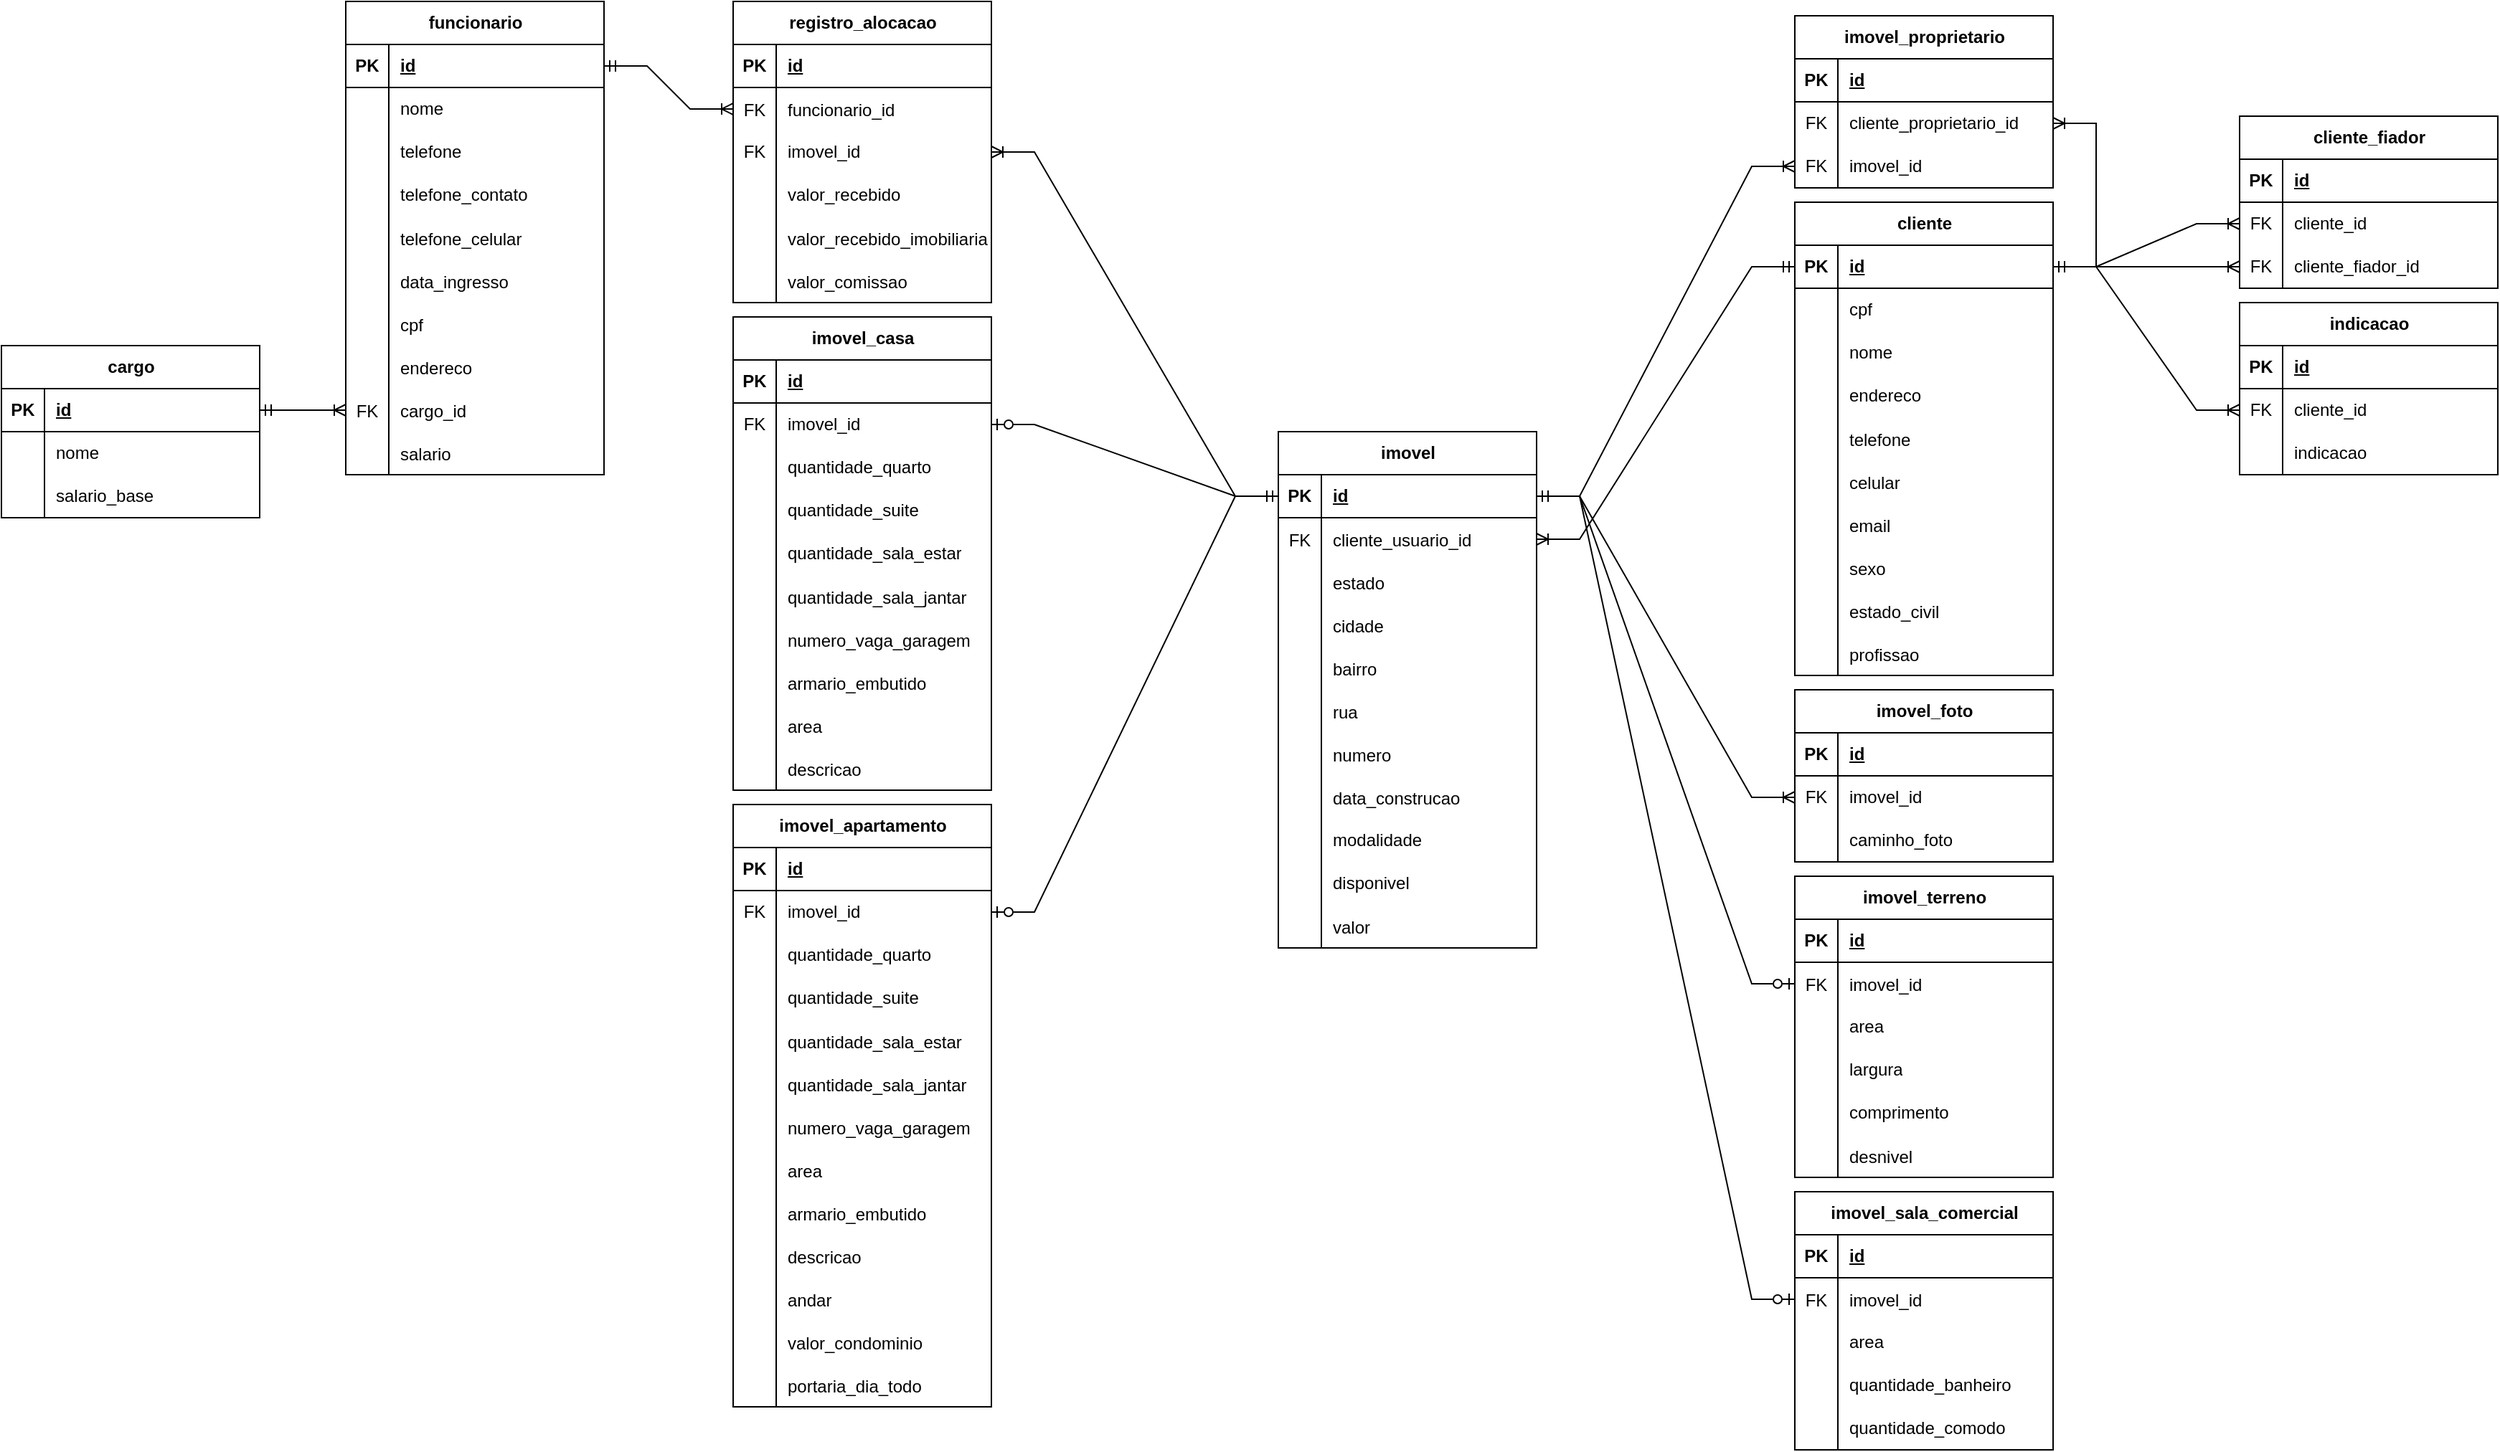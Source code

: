 <mxfile version="24.6.4" type="device">
  <diagram name="Página-1" id="7ZATmKUyBdYMph7Laebe">
    <mxGraphModel dx="3703" dy="2286" grid="1" gridSize="10" guides="1" tooltips="1" connect="1" arrows="1" fold="1" page="1" pageScale="1" pageWidth="827" pageHeight="1169" math="0" shadow="0">
      <root>
        <mxCell id="0" />
        <mxCell id="1" parent="0" />
        <mxCell id="FM-nKBlqq8OYhc7wvsIq-1" value="imovel" style="shape=table;startSize=30;container=1;collapsible=1;childLayout=tableLayout;fixedRows=1;rowLines=0;fontStyle=1;align=center;resizeLast=1;html=1;" vertex="1" parent="1">
          <mxGeometry x="-60" y="-140" width="180" height="360" as="geometry" />
        </mxCell>
        <mxCell id="FM-nKBlqq8OYhc7wvsIq-2" value="" style="shape=tableRow;horizontal=0;startSize=0;swimlaneHead=0;swimlaneBody=0;fillColor=none;collapsible=0;dropTarget=0;points=[[0,0.5],[1,0.5]];portConstraint=eastwest;top=0;left=0;right=0;bottom=1;" vertex="1" parent="FM-nKBlqq8OYhc7wvsIq-1">
          <mxGeometry y="30" width="180" height="30" as="geometry" />
        </mxCell>
        <mxCell id="FM-nKBlqq8OYhc7wvsIq-3" value="PK" style="shape=partialRectangle;connectable=0;fillColor=none;top=0;left=0;bottom=0;right=0;fontStyle=1;overflow=hidden;whiteSpace=wrap;html=1;" vertex="1" parent="FM-nKBlqq8OYhc7wvsIq-2">
          <mxGeometry width="30" height="30" as="geometry">
            <mxRectangle width="30" height="30" as="alternateBounds" />
          </mxGeometry>
        </mxCell>
        <mxCell id="FM-nKBlqq8OYhc7wvsIq-4" value="id" style="shape=partialRectangle;connectable=0;fillColor=none;top=0;left=0;bottom=0;right=0;align=left;spacingLeft=6;fontStyle=5;overflow=hidden;whiteSpace=wrap;html=1;" vertex="1" parent="FM-nKBlqq8OYhc7wvsIq-2">
          <mxGeometry x="30" width="150" height="30" as="geometry">
            <mxRectangle width="150" height="30" as="alternateBounds" />
          </mxGeometry>
        </mxCell>
        <mxCell id="FM-nKBlqq8OYhc7wvsIq-5" value="" style="shape=tableRow;horizontal=0;startSize=0;swimlaneHead=0;swimlaneBody=0;fillColor=none;collapsible=0;dropTarget=0;points=[[0,0.5],[1,0.5]];portConstraint=eastwest;top=0;left=0;right=0;bottom=0;" vertex="1" parent="FM-nKBlqq8OYhc7wvsIq-1">
          <mxGeometry y="60" width="180" height="30" as="geometry" />
        </mxCell>
        <mxCell id="FM-nKBlqq8OYhc7wvsIq-6" value="FK" style="shape=partialRectangle;connectable=0;fillColor=none;top=0;left=0;bottom=0;right=0;editable=1;overflow=hidden;" vertex="1" parent="FM-nKBlqq8OYhc7wvsIq-5">
          <mxGeometry width="30" height="30" as="geometry">
            <mxRectangle width="30" height="30" as="alternateBounds" />
          </mxGeometry>
        </mxCell>
        <mxCell id="FM-nKBlqq8OYhc7wvsIq-7" value="cliente_usuario_id" style="shape=partialRectangle;connectable=0;fillColor=none;top=0;left=0;bottom=0;right=0;align=left;spacingLeft=6;overflow=hidden;" vertex="1" parent="FM-nKBlqq8OYhc7wvsIq-5">
          <mxGeometry x="30" width="150" height="30" as="geometry">
            <mxRectangle width="150" height="30" as="alternateBounds" />
          </mxGeometry>
        </mxCell>
        <mxCell id="FM-nKBlqq8OYhc7wvsIq-8" value="" style="shape=tableRow;horizontal=0;startSize=0;swimlaneHead=0;swimlaneBody=0;fillColor=none;collapsible=0;dropTarget=0;points=[[0,0.5],[1,0.5]];portConstraint=eastwest;top=0;left=0;right=0;bottom=0;" vertex="1" parent="FM-nKBlqq8OYhc7wvsIq-1">
          <mxGeometry y="90" width="180" height="30" as="geometry" />
        </mxCell>
        <mxCell id="FM-nKBlqq8OYhc7wvsIq-9" value="" style="shape=partialRectangle;connectable=0;fillColor=none;top=0;left=0;bottom=0;right=0;editable=1;overflow=hidden;" vertex="1" parent="FM-nKBlqq8OYhc7wvsIq-8">
          <mxGeometry width="30" height="30" as="geometry">
            <mxRectangle width="30" height="30" as="alternateBounds" />
          </mxGeometry>
        </mxCell>
        <mxCell id="FM-nKBlqq8OYhc7wvsIq-10" value="estado" style="shape=partialRectangle;connectable=0;fillColor=none;top=0;left=0;bottom=0;right=0;align=left;spacingLeft=6;overflow=hidden;" vertex="1" parent="FM-nKBlqq8OYhc7wvsIq-8">
          <mxGeometry x="30" width="150" height="30" as="geometry">
            <mxRectangle width="150" height="30" as="alternateBounds" />
          </mxGeometry>
        </mxCell>
        <mxCell id="FM-nKBlqq8OYhc7wvsIq-11" value="" style="shape=tableRow;horizontal=0;startSize=0;swimlaneHead=0;swimlaneBody=0;fillColor=none;collapsible=0;dropTarget=0;points=[[0,0.5],[1,0.5]];portConstraint=eastwest;top=0;left=0;right=0;bottom=0;" vertex="1" parent="FM-nKBlqq8OYhc7wvsIq-1">
          <mxGeometry y="120" width="180" height="30" as="geometry" />
        </mxCell>
        <mxCell id="FM-nKBlqq8OYhc7wvsIq-12" value="" style="shape=partialRectangle;connectable=0;fillColor=none;top=0;left=0;bottom=0;right=0;editable=1;overflow=hidden;" vertex="1" parent="FM-nKBlqq8OYhc7wvsIq-11">
          <mxGeometry width="30" height="30" as="geometry">
            <mxRectangle width="30" height="30" as="alternateBounds" />
          </mxGeometry>
        </mxCell>
        <mxCell id="FM-nKBlqq8OYhc7wvsIq-13" value="cidade" style="shape=partialRectangle;connectable=0;fillColor=none;top=0;left=0;bottom=0;right=0;align=left;spacingLeft=6;overflow=hidden;" vertex="1" parent="FM-nKBlqq8OYhc7wvsIq-11">
          <mxGeometry x="30" width="150" height="30" as="geometry">
            <mxRectangle width="150" height="30" as="alternateBounds" />
          </mxGeometry>
        </mxCell>
        <mxCell id="FM-nKBlqq8OYhc7wvsIq-14" value="" style="shape=tableRow;horizontal=0;startSize=0;swimlaneHead=0;swimlaneBody=0;fillColor=none;collapsible=0;dropTarget=0;points=[[0,0.5],[1,0.5]];portConstraint=eastwest;top=0;left=0;right=0;bottom=0;" vertex="1" parent="FM-nKBlqq8OYhc7wvsIq-1">
          <mxGeometry y="150" width="180" height="30" as="geometry" />
        </mxCell>
        <mxCell id="FM-nKBlqq8OYhc7wvsIq-15" value="" style="shape=partialRectangle;connectable=0;fillColor=none;top=0;left=0;bottom=0;right=0;editable=1;overflow=hidden;" vertex="1" parent="FM-nKBlqq8OYhc7wvsIq-14">
          <mxGeometry width="30" height="30" as="geometry">
            <mxRectangle width="30" height="30" as="alternateBounds" />
          </mxGeometry>
        </mxCell>
        <mxCell id="FM-nKBlqq8OYhc7wvsIq-16" value="bairro" style="shape=partialRectangle;connectable=0;fillColor=none;top=0;left=0;bottom=0;right=0;align=left;spacingLeft=6;overflow=hidden;" vertex="1" parent="FM-nKBlqq8OYhc7wvsIq-14">
          <mxGeometry x="30" width="150" height="30" as="geometry">
            <mxRectangle width="150" height="30" as="alternateBounds" />
          </mxGeometry>
        </mxCell>
        <mxCell id="FM-nKBlqq8OYhc7wvsIq-17" value="" style="shape=tableRow;horizontal=0;startSize=0;swimlaneHead=0;swimlaneBody=0;fillColor=none;collapsible=0;dropTarget=0;points=[[0,0.5],[1,0.5]];portConstraint=eastwest;top=0;left=0;right=0;bottom=0;" vertex="1" parent="FM-nKBlqq8OYhc7wvsIq-1">
          <mxGeometry y="180" width="180" height="30" as="geometry" />
        </mxCell>
        <mxCell id="FM-nKBlqq8OYhc7wvsIq-18" value="" style="shape=partialRectangle;connectable=0;fillColor=none;top=0;left=0;bottom=0;right=0;editable=1;overflow=hidden;" vertex="1" parent="FM-nKBlqq8OYhc7wvsIq-17">
          <mxGeometry width="30" height="30" as="geometry">
            <mxRectangle width="30" height="30" as="alternateBounds" />
          </mxGeometry>
        </mxCell>
        <mxCell id="FM-nKBlqq8OYhc7wvsIq-19" value="rua" style="shape=partialRectangle;connectable=0;fillColor=none;top=0;left=0;bottom=0;right=0;align=left;spacingLeft=6;overflow=hidden;" vertex="1" parent="FM-nKBlqq8OYhc7wvsIq-17">
          <mxGeometry x="30" width="150" height="30" as="geometry">
            <mxRectangle width="150" height="30" as="alternateBounds" />
          </mxGeometry>
        </mxCell>
        <mxCell id="FM-nKBlqq8OYhc7wvsIq-20" value="" style="shape=tableRow;horizontal=0;startSize=0;swimlaneHead=0;swimlaneBody=0;fillColor=none;collapsible=0;dropTarget=0;points=[[0,0.5],[1,0.5]];portConstraint=eastwest;top=0;left=0;right=0;bottom=0;" vertex="1" parent="FM-nKBlqq8OYhc7wvsIq-1">
          <mxGeometry y="210" width="180" height="30" as="geometry" />
        </mxCell>
        <mxCell id="FM-nKBlqq8OYhc7wvsIq-21" value="" style="shape=partialRectangle;connectable=0;fillColor=none;top=0;left=0;bottom=0;right=0;editable=1;overflow=hidden;" vertex="1" parent="FM-nKBlqq8OYhc7wvsIq-20">
          <mxGeometry width="30" height="30" as="geometry">
            <mxRectangle width="30" height="30" as="alternateBounds" />
          </mxGeometry>
        </mxCell>
        <mxCell id="FM-nKBlqq8OYhc7wvsIq-22" value="numero" style="shape=partialRectangle;connectable=0;fillColor=none;top=0;left=0;bottom=0;right=0;align=left;spacingLeft=6;overflow=hidden;" vertex="1" parent="FM-nKBlqq8OYhc7wvsIq-20">
          <mxGeometry x="30" width="150" height="30" as="geometry">
            <mxRectangle width="150" height="30" as="alternateBounds" />
          </mxGeometry>
        </mxCell>
        <mxCell id="FM-nKBlqq8OYhc7wvsIq-23" value="" style="shape=tableRow;horizontal=0;startSize=0;swimlaneHead=0;swimlaneBody=0;fillColor=none;collapsible=0;dropTarget=0;points=[[0,0.5],[1,0.5]];portConstraint=eastwest;top=0;left=0;right=0;bottom=0;" vertex="1" parent="FM-nKBlqq8OYhc7wvsIq-1">
          <mxGeometry y="240" width="180" height="30" as="geometry" />
        </mxCell>
        <mxCell id="FM-nKBlqq8OYhc7wvsIq-24" value="" style="shape=partialRectangle;connectable=0;fillColor=none;top=0;left=0;bottom=0;right=0;editable=1;overflow=hidden;" vertex="1" parent="FM-nKBlqq8OYhc7wvsIq-23">
          <mxGeometry width="30" height="30" as="geometry">
            <mxRectangle width="30" height="30" as="alternateBounds" />
          </mxGeometry>
        </mxCell>
        <mxCell id="FM-nKBlqq8OYhc7wvsIq-25" value="data_construcao" style="shape=partialRectangle;connectable=0;fillColor=none;top=0;left=0;bottom=0;right=0;align=left;spacingLeft=6;overflow=hidden;" vertex="1" parent="FM-nKBlqq8OYhc7wvsIq-23">
          <mxGeometry x="30" width="150" height="30" as="geometry">
            <mxRectangle width="150" height="30" as="alternateBounds" />
          </mxGeometry>
        </mxCell>
        <mxCell id="FM-nKBlqq8OYhc7wvsIq-26" value="" style="shape=tableRow;horizontal=0;startSize=0;swimlaneHead=0;swimlaneBody=0;fillColor=none;collapsible=0;dropTarget=0;points=[[0,0.5],[1,0.5]];portConstraint=eastwest;top=0;left=0;right=0;bottom=0;" vertex="1" parent="FM-nKBlqq8OYhc7wvsIq-1">
          <mxGeometry y="270" width="180" height="30" as="geometry" />
        </mxCell>
        <mxCell id="FM-nKBlqq8OYhc7wvsIq-27" value="" style="shape=partialRectangle;connectable=0;fillColor=none;top=0;left=0;bottom=0;right=0;editable=1;overflow=hidden;whiteSpace=wrap;html=1;" vertex="1" parent="FM-nKBlqq8OYhc7wvsIq-26">
          <mxGeometry width="30" height="30" as="geometry">
            <mxRectangle width="30" height="30" as="alternateBounds" />
          </mxGeometry>
        </mxCell>
        <mxCell id="FM-nKBlqq8OYhc7wvsIq-28" value="modalidade" style="shape=partialRectangle;connectable=0;fillColor=none;top=0;left=0;bottom=0;right=0;align=left;spacingLeft=6;overflow=hidden;whiteSpace=wrap;html=1;" vertex="1" parent="FM-nKBlqq8OYhc7wvsIq-26">
          <mxGeometry x="30" width="150" height="30" as="geometry">
            <mxRectangle width="150" height="30" as="alternateBounds" />
          </mxGeometry>
        </mxCell>
        <mxCell id="FM-nKBlqq8OYhc7wvsIq-29" value="" style="shape=tableRow;horizontal=0;startSize=0;swimlaneHead=0;swimlaneBody=0;fillColor=none;collapsible=0;dropTarget=0;points=[[0,0.5],[1,0.5]];portConstraint=eastwest;top=0;left=0;right=0;bottom=0;" vertex="1" parent="FM-nKBlqq8OYhc7wvsIq-1">
          <mxGeometry y="300" width="180" height="30" as="geometry" />
        </mxCell>
        <mxCell id="FM-nKBlqq8OYhc7wvsIq-30" value="" style="shape=partialRectangle;connectable=0;fillColor=none;top=0;left=0;bottom=0;right=0;editable=1;overflow=hidden;whiteSpace=wrap;html=1;" vertex="1" parent="FM-nKBlqq8OYhc7wvsIq-29">
          <mxGeometry width="30" height="30" as="geometry">
            <mxRectangle width="30" height="30" as="alternateBounds" />
          </mxGeometry>
        </mxCell>
        <mxCell id="FM-nKBlqq8OYhc7wvsIq-31" value="disponivel" style="shape=partialRectangle;connectable=0;fillColor=none;top=0;left=0;bottom=0;right=0;align=left;spacingLeft=6;overflow=hidden;whiteSpace=wrap;html=1;" vertex="1" parent="FM-nKBlqq8OYhc7wvsIq-29">
          <mxGeometry x="30" width="150" height="30" as="geometry">
            <mxRectangle width="150" height="30" as="alternateBounds" />
          </mxGeometry>
        </mxCell>
        <mxCell id="FM-nKBlqq8OYhc7wvsIq-32" value="" style="shape=tableRow;horizontal=0;startSize=0;swimlaneHead=0;swimlaneBody=0;fillColor=none;collapsible=0;dropTarget=0;points=[[0,0.5],[1,0.5]];portConstraint=eastwest;top=0;left=0;right=0;bottom=0;" vertex="1" parent="FM-nKBlqq8OYhc7wvsIq-1">
          <mxGeometry y="330" width="180" height="30" as="geometry" />
        </mxCell>
        <mxCell id="FM-nKBlqq8OYhc7wvsIq-33" value="" style="shape=partialRectangle;connectable=0;fillColor=none;top=0;left=0;bottom=0;right=0;editable=1;overflow=hidden;" vertex="1" parent="FM-nKBlqq8OYhc7wvsIq-32">
          <mxGeometry width="30" height="30" as="geometry">
            <mxRectangle width="30" height="30" as="alternateBounds" />
          </mxGeometry>
        </mxCell>
        <mxCell id="FM-nKBlqq8OYhc7wvsIq-34" value="valor" style="shape=partialRectangle;connectable=0;fillColor=none;top=0;left=0;bottom=0;right=0;align=left;spacingLeft=6;overflow=hidden;" vertex="1" parent="FM-nKBlqq8OYhc7wvsIq-32">
          <mxGeometry x="30" width="150" height="30" as="geometry">
            <mxRectangle width="150" height="30" as="alternateBounds" />
          </mxGeometry>
        </mxCell>
        <mxCell id="FM-nKBlqq8OYhc7wvsIq-35" value="imovel_foto" style="shape=table;startSize=30;container=1;collapsible=1;childLayout=tableLayout;fixedRows=1;rowLines=0;fontStyle=1;align=center;resizeLast=1;html=1;" vertex="1" parent="1">
          <mxGeometry x="300" y="40" width="180" height="120" as="geometry" />
        </mxCell>
        <mxCell id="FM-nKBlqq8OYhc7wvsIq-36" value="" style="shape=tableRow;horizontal=0;startSize=0;swimlaneHead=0;swimlaneBody=0;fillColor=none;collapsible=0;dropTarget=0;points=[[0,0.5],[1,0.5]];portConstraint=eastwest;top=0;left=0;right=0;bottom=1;" vertex="1" parent="FM-nKBlqq8OYhc7wvsIq-35">
          <mxGeometry y="30" width="180" height="30" as="geometry" />
        </mxCell>
        <mxCell id="FM-nKBlqq8OYhc7wvsIq-37" value="PK" style="shape=partialRectangle;connectable=0;fillColor=none;top=0;left=0;bottom=0;right=0;fontStyle=1;overflow=hidden;whiteSpace=wrap;html=1;" vertex="1" parent="FM-nKBlqq8OYhc7wvsIq-36">
          <mxGeometry width="30" height="30" as="geometry">
            <mxRectangle width="30" height="30" as="alternateBounds" />
          </mxGeometry>
        </mxCell>
        <mxCell id="FM-nKBlqq8OYhc7wvsIq-38" value="id" style="shape=partialRectangle;connectable=0;fillColor=none;top=0;left=0;bottom=0;right=0;align=left;spacingLeft=6;fontStyle=5;overflow=hidden;whiteSpace=wrap;html=1;" vertex="1" parent="FM-nKBlqq8OYhc7wvsIq-36">
          <mxGeometry x="30" width="150" height="30" as="geometry">
            <mxRectangle width="150" height="30" as="alternateBounds" />
          </mxGeometry>
        </mxCell>
        <mxCell id="FM-nKBlqq8OYhc7wvsIq-39" value="" style="shape=tableRow;horizontal=0;startSize=0;swimlaneHead=0;swimlaneBody=0;fillColor=none;collapsible=0;dropTarget=0;points=[[0,0.5],[1,0.5]];portConstraint=eastwest;top=0;left=0;right=0;bottom=0;" vertex="1" parent="FM-nKBlqq8OYhc7wvsIq-35">
          <mxGeometry y="60" width="180" height="30" as="geometry" />
        </mxCell>
        <mxCell id="FM-nKBlqq8OYhc7wvsIq-40" value="FK" style="shape=partialRectangle;connectable=0;fillColor=none;top=0;left=0;bottom=0;right=0;editable=1;overflow=hidden;whiteSpace=wrap;html=1;" vertex="1" parent="FM-nKBlqq8OYhc7wvsIq-39">
          <mxGeometry width="30" height="30" as="geometry">
            <mxRectangle width="30" height="30" as="alternateBounds" />
          </mxGeometry>
        </mxCell>
        <mxCell id="FM-nKBlqq8OYhc7wvsIq-41" value="imovel_id" style="shape=partialRectangle;connectable=0;fillColor=none;top=0;left=0;bottom=0;right=0;align=left;spacingLeft=6;overflow=hidden;whiteSpace=wrap;html=1;" vertex="1" parent="FM-nKBlqq8OYhc7wvsIq-39">
          <mxGeometry x="30" width="150" height="30" as="geometry">
            <mxRectangle width="150" height="30" as="alternateBounds" />
          </mxGeometry>
        </mxCell>
        <mxCell id="FM-nKBlqq8OYhc7wvsIq-42" value="" style="shape=tableRow;horizontal=0;startSize=0;swimlaneHead=0;swimlaneBody=0;fillColor=none;collapsible=0;dropTarget=0;points=[[0,0.5],[1,0.5]];portConstraint=eastwest;top=0;left=0;right=0;bottom=0;" vertex="1" parent="FM-nKBlqq8OYhc7wvsIq-35">
          <mxGeometry y="90" width="180" height="30" as="geometry" />
        </mxCell>
        <mxCell id="FM-nKBlqq8OYhc7wvsIq-43" value="" style="shape=partialRectangle;connectable=0;fillColor=none;top=0;left=0;bottom=0;right=0;editable=1;overflow=hidden;whiteSpace=wrap;html=1;" vertex="1" parent="FM-nKBlqq8OYhc7wvsIq-42">
          <mxGeometry width="30" height="30" as="geometry">
            <mxRectangle width="30" height="30" as="alternateBounds" />
          </mxGeometry>
        </mxCell>
        <mxCell id="FM-nKBlqq8OYhc7wvsIq-44" value="caminho_foto" style="shape=partialRectangle;connectable=0;fillColor=none;top=0;left=0;bottom=0;right=0;align=left;spacingLeft=6;overflow=hidden;whiteSpace=wrap;html=1;" vertex="1" parent="FM-nKBlqq8OYhc7wvsIq-42">
          <mxGeometry x="30" width="150" height="30" as="geometry">
            <mxRectangle width="150" height="30" as="alternateBounds" />
          </mxGeometry>
        </mxCell>
        <mxCell id="FM-nKBlqq8OYhc7wvsIq-45" value="&lt;div&gt;imovel_casa&lt;/div&gt;" style="shape=table;startSize=30;container=1;collapsible=1;childLayout=tableLayout;fixedRows=1;rowLines=0;fontStyle=1;align=center;resizeLast=1;html=1;" vertex="1" parent="1">
          <mxGeometry x="-440" y="-220" width="180" height="330" as="geometry" />
        </mxCell>
        <mxCell id="FM-nKBlqq8OYhc7wvsIq-46" value="" style="shape=tableRow;horizontal=0;startSize=0;swimlaneHead=0;swimlaneBody=0;fillColor=none;collapsible=0;dropTarget=0;points=[[0,0.5],[1,0.5]];portConstraint=eastwest;top=0;left=0;right=0;bottom=1;" vertex="1" parent="FM-nKBlqq8OYhc7wvsIq-45">
          <mxGeometry y="30" width="180" height="30" as="geometry" />
        </mxCell>
        <mxCell id="FM-nKBlqq8OYhc7wvsIq-47" value="PK" style="shape=partialRectangle;connectable=0;fillColor=none;top=0;left=0;bottom=0;right=0;fontStyle=1;overflow=hidden;whiteSpace=wrap;html=1;" vertex="1" parent="FM-nKBlqq8OYhc7wvsIq-46">
          <mxGeometry width="30" height="30" as="geometry">
            <mxRectangle width="30" height="30" as="alternateBounds" />
          </mxGeometry>
        </mxCell>
        <mxCell id="FM-nKBlqq8OYhc7wvsIq-48" value="id" style="shape=partialRectangle;connectable=0;fillColor=none;top=0;left=0;bottom=0;right=0;align=left;spacingLeft=6;fontStyle=5;overflow=hidden;whiteSpace=wrap;html=1;" vertex="1" parent="FM-nKBlqq8OYhc7wvsIq-46">
          <mxGeometry x="30" width="150" height="30" as="geometry">
            <mxRectangle width="150" height="30" as="alternateBounds" />
          </mxGeometry>
        </mxCell>
        <mxCell id="FM-nKBlqq8OYhc7wvsIq-49" value="" style="shape=tableRow;horizontal=0;startSize=0;swimlaneHead=0;swimlaneBody=0;fillColor=none;collapsible=0;dropTarget=0;points=[[0,0.5],[1,0.5]];portConstraint=eastwest;top=0;left=0;right=0;bottom=0;" vertex="1" parent="FM-nKBlqq8OYhc7wvsIq-45">
          <mxGeometry y="60" width="180" height="30" as="geometry" />
        </mxCell>
        <mxCell id="FM-nKBlqq8OYhc7wvsIq-50" value="FK" style="shape=partialRectangle;connectable=0;fillColor=none;top=0;left=0;bottom=0;right=0;fontStyle=0;overflow=hidden;whiteSpace=wrap;html=1;" vertex="1" parent="FM-nKBlqq8OYhc7wvsIq-49">
          <mxGeometry width="30" height="30" as="geometry">
            <mxRectangle width="30" height="30" as="alternateBounds" />
          </mxGeometry>
        </mxCell>
        <mxCell id="FM-nKBlqq8OYhc7wvsIq-51" value="imovel_id" style="shape=partialRectangle;connectable=0;fillColor=none;top=0;left=0;bottom=0;right=0;align=left;spacingLeft=6;fontStyle=0;overflow=hidden;whiteSpace=wrap;html=1;" vertex="1" parent="FM-nKBlqq8OYhc7wvsIq-49">
          <mxGeometry x="30" width="150" height="30" as="geometry">
            <mxRectangle width="150" height="30" as="alternateBounds" />
          </mxGeometry>
        </mxCell>
        <mxCell id="FM-nKBlqq8OYhc7wvsIq-52" value="" style="shape=tableRow;horizontal=0;startSize=0;swimlaneHead=0;swimlaneBody=0;fillColor=none;collapsible=0;dropTarget=0;points=[[0,0.5],[1,0.5]];portConstraint=eastwest;top=0;left=0;right=0;bottom=0;" vertex="1" parent="FM-nKBlqq8OYhc7wvsIq-45">
          <mxGeometry y="90" width="180" height="30" as="geometry" />
        </mxCell>
        <mxCell id="FM-nKBlqq8OYhc7wvsIq-53" value="" style="shape=partialRectangle;connectable=0;fillColor=none;top=0;left=0;bottom=0;right=0;editable=1;overflow=hidden;whiteSpace=wrap;html=1;" vertex="1" parent="FM-nKBlqq8OYhc7wvsIq-52">
          <mxGeometry width="30" height="30" as="geometry">
            <mxRectangle width="30" height="30" as="alternateBounds" />
          </mxGeometry>
        </mxCell>
        <mxCell id="FM-nKBlqq8OYhc7wvsIq-54" value="quantidade_quarto" style="shape=partialRectangle;connectable=0;fillColor=none;top=0;left=0;bottom=0;right=0;align=left;spacingLeft=6;overflow=hidden;whiteSpace=wrap;html=1;" vertex="1" parent="FM-nKBlqq8OYhc7wvsIq-52">
          <mxGeometry x="30" width="150" height="30" as="geometry">
            <mxRectangle width="150" height="30" as="alternateBounds" />
          </mxGeometry>
        </mxCell>
        <mxCell id="FM-nKBlqq8OYhc7wvsIq-55" value="" style="shape=tableRow;horizontal=0;startSize=0;swimlaneHead=0;swimlaneBody=0;fillColor=none;collapsible=0;dropTarget=0;points=[[0,0.5],[1,0.5]];portConstraint=eastwest;top=0;left=0;right=0;bottom=0;" vertex="1" parent="FM-nKBlqq8OYhc7wvsIq-45">
          <mxGeometry y="120" width="180" height="30" as="geometry" />
        </mxCell>
        <mxCell id="FM-nKBlqq8OYhc7wvsIq-56" value="" style="shape=partialRectangle;connectable=0;fillColor=none;top=0;left=0;bottom=0;right=0;editable=1;overflow=hidden;whiteSpace=wrap;html=1;" vertex="1" parent="FM-nKBlqq8OYhc7wvsIq-55">
          <mxGeometry width="30" height="30" as="geometry">
            <mxRectangle width="30" height="30" as="alternateBounds" />
          </mxGeometry>
        </mxCell>
        <mxCell id="FM-nKBlqq8OYhc7wvsIq-57" value="quantidade_suite" style="shape=partialRectangle;connectable=0;fillColor=none;top=0;left=0;bottom=0;right=0;align=left;spacingLeft=6;overflow=hidden;whiteSpace=wrap;html=1;" vertex="1" parent="FM-nKBlqq8OYhc7wvsIq-55">
          <mxGeometry x="30" width="150" height="30" as="geometry">
            <mxRectangle width="150" height="30" as="alternateBounds" />
          </mxGeometry>
        </mxCell>
        <mxCell id="FM-nKBlqq8OYhc7wvsIq-58" value="" style="shape=tableRow;horizontal=0;startSize=0;swimlaneHead=0;swimlaneBody=0;fillColor=none;collapsible=0;dropTarget=0;points=[[0,0.5],[1,0.5]];portConstraint=eastwest;top=0;left=0;right=0;bottom=0;" vertex="1" parent="FM-nKBlqq8OYhc7wvsIq-45">
          <mxGeometry y="150" width="180" height="30" as="geometry" />
        </mxCell>
        <mxCell id="FM-nKBlqq8OYhc7wvsIq-59" value="" style="shape=partialRectangle;connectable=0;fillColor=none;top=0;left=0;bottom=0;right=0;editable=1;overflow=hidden;whiteSpace=wrap;html=1;" vertex="1" parent="FM-nKBlqq8OYhc7wvsIq-58">
          <mxGeometry width="30" height="30" as="geometry">
            <mxRectangle width="30" height="30" as="alternateBounds" />
          </mxGeometry>
        </mxCell>
        <mxCell id="FM-nKBlqq8OYhc7wvsIq-60" value="quantidade_sala_estar" style="shape=partialRectangle;connectable=0;fillColor=none;top=0;left=0;bottom=0;right=0;align=left;spacingLeft=6;overflow=hidden;whiteSpace=wrap;html=1;" vertex="1" parent="FM-nKBlqq8OYhc7wvsIq-58">
          <mxGeometry x="30" width="150" height="30" as="geometry">
            <mxRectangle width="150" height="30" as="alternateBounds" />
          </mxGeometry>
        </mxCell>
        <mxCell id="FM-nKBlqq8OYhc7wvsIq-61" value="" style="shape=tableRow;horizontal=0;startSize=0;swimlaneHead=0;swimlaneBody=0;fillColor=none;collapsible=0;dropTarget=0;points=[[0,0.5],[1,0.5]];portConstraint=eastwest;top=0;left=0;right=0;bottom=0;" vertex="1" parent="FM-nKBlqq8OYhc7wvsIq-45">
          <mxGeometry y="180" width="180" height="30" as="geometry" />
        </mxCell>
        <mxCell id="FM-nKBlqq8OYhc7wvsIq-62" value="" style="shape=partialRectangle;connectable=0;fillColor=none;top=0;left=0;bottom=0;right=0;editable=1;overflow=hidden;" vertex="1" parent="FM-nKBlqq8OYhc7wvsIq-61">
          <mxGeometry width="30" height="30" as="geometry">
            <mxRectangle width="30" height="30" as="alternateBounds" />
          </mxGeometry>
        </mxCell>
        <mxCell id="FM-nKBlqq8OYhc7wvsIq-63" value="quantidade_sala_jantar" style="shape=partialRectangle;connectable=0;fillColor=none;top=0;left=0;bottom=0;right=0;align=left;spacingLeft=6;overflow=hidden;" vertex="1" parent="FM-nKBlqq8OYhc7wvsIq-61">
          <mxGeometry x="30" width="150" height="30" as="geometry">
            <mxRectangle width="150" height="30" as="alternateBounds" />
          </mxGeometry>
        </mxCell>
        <mxCell id="FM-nKBlqq8OYhc7wvsIq-64" value="" style="shape=tableRow;horizontal=0;startSize=0;swimlaneHead=0;swimlaneBody=0;fillColor=none;collapsible=0;dropTarget=0;points=[[0,0.5],[1,0.5]];portConstraint=eastwest;top=0;left=0;right=0;bottom=0;" vertex="1" parent="FM-nKBlqq8OYhc7wvsIq-45">
          <mxGeometry y="210" width="180" height="30" as="geometry" />
        </mxCell>
        <mxCell id="FM-nKBlqq8OYhc7wvsIq-65" value="" style="shape=partialRectangle;connectable=0;fillColor=none;top=0;left=0;bottom=0;right=0;editable=1;overflow=hidden;" vertex="1" parent="FM-nKBlqq8OYhc7wvsIq-64">
          <mxGeometry width="30" height="30" as="geometry">
            <mxRectangle width="30" height="30" as="alternateBounds" />
          </mxGeometry>
        </mxCell>
        <mxCell id="FM-nKBlqq8OYhc7wvsIq-66" value="numero_vaga_garagem" style="shape=partialRectangle;connectable=0;fillColor=none;top=0;left=0;bottom=0;right=0;align=left;spacingLeft=6;overflow=hidden;" vertex="1" parent="FM-nKBlqq8OYhc7wvsIq-64">
          <mxGeometry x="30" width="150" height="30" as="geometry">
            <mxRectangle width="150" height="30" as="alternateBounds" />
          </mxGeometry>
        </mxCell>
        <mxCell id="FM-nKBlqq8OYhc7wvsIq-67" value="" style="shape=tableRow;horizontal=0;startSize=0;swimlaneHead=0;swimlaneBody=0;fillColor=none;collapsible=0;dropTarget=0;points=[[0,0.5],[1,0.5]];portConstraint=eastwest;top=0;left=0;right=0;bottom=0;" vertex="1" parent="FM-nKBlqq8OYhc7wvsIq-45">
          <mxGeometry y="240" width="180" height="30" as="geometry" />
        </mxCell>
        <mxCell id="FM-nKBlqq8OYhc7wvsIq-68" value="" style="shape=partialRectangle;connectable=0;fillColor=none;top=0;left=0;bottom=0;right=0;editable=1;overflow=hidden;" vertex="1" parent="FM-nKBlqq8OYhc7wvsIq-67">
          <mxGeometry width="30" height="30" as="geometry">
            <mxRectangle width="30" height="30" as="alternateBounds" />
          </mxGeometry>
        </mxCell>
        <mxCell id="FM-nKBlqq8OYhc7wvsIq-69" value="armario_embutido" style="shape=partialRectangle;connectable=0;fillColor=none;top=0;left=0;bottom=0;right=0;align=left;spacingLeft=6;overflow=hidden;" vertex="1" parent="FM-nKBlqq8OYhc7wvsIq-67">
          <mxGeometry x="30" width="150" height="30" as="geometry">
            <mxRectangle width="150" height="30" as="alternateBounds" />
          </mxGeometry>
        </mxCell>
        <mxCell id="FM-nKBlqq8OYhc7wvsIq-70" value="" style="shape=tableRow;horizontal=0;startSize=0;swimlaneHead=0;swimlaneBody=0;fillColor=none;collapsible=0;dropTarget=0;points=[[0,0.5],[1,0.5]];portConstraint=eastwest;top=0;left=0;right=0;bottom=0;" vertex="1" parent="FM-nKBlqq8OYhc7wvsIq-45">
          <mxGeometry y="270" width="180" height="30" as="geometry" />
        </mxCell>
        <mxCell id="FM-nKBlqq8OYhc7wvsIq-71" value="" style="shape=partialRectangle;connectable=0;fillColor=none;top=0;left=0;bottom=0;right=0;editable=1;overflow=hidden;" vertex="1" parent="FM-nKBlqq8OYhc7wvsIq-70">
          <mxGeometry width="30" height="30" as="geometry">
            <mxRectangle width="30" height="30" as="alternateBounds" />
          </mxGeometry>
        </mxCell>
        <mxCell id="FM-nKBlqq8OYhc7wvsIq-72" value="area" style="shape=partialRectangle;connectable=0;fillColor=none;top=0;left=0;bottom=0;right=0;align=left;spacingLeft=6;overflow=hidden;" vertex="1" parent="FM-nKBlqq8OYhc7wvsIq-70">
          <mxGeometry x="30" width="150" height="30" as="geometry">
            <mxRectangle width="150" height="30" as="alternateBounds" />
          </mxGeometry>
        </mxCell>
        <mxCell id="FM-nKBlqq8OYhc7wvsIq-73" value="" style="shape=tableRow;horizontal=0;startSize=0;swimlaneHead=0;swimlaneBody=0;fillColor=none;collapsible=0;dropTarget=0;points=[[0,0.5],[1,0.5]];portConstraint=eastwest;top=0;left=0;right=0;bottom=0;" vertex="1" parent="FM-nKBlqq8OYhc7wvsIq-45">
          <mxGeometry y="300" width="180" height="30" as="geometry" />
        </mxCell>
        <mxCell id="FM-nKBlqq8OYhc7wvsIq-74" value="" style="shape=partialRectangle;connectable=0;fillColor=none;top=0;left=0;bottom=0;right=0;editable=1;overflow=hidden;" vertex="1" parent="FM-nKBlqq8OYhc7wvsIq-73">
          <mxGeometry width="30" height="30" as="geometry">
            <mxRectangle width="30" height="30" as="alternateBounds" />
          </mxGeometry>
        </mxCell>
        <mxCell id="FM-nKBlqq8OYhc7wvsIq-75" value="descricao" style="shape=partialRectangle;connectable=0;fillColor=none;top=0;left=0;bottom=0;right=0;align=left;spacingLeft=6;overflow=hidden;" vertex="1" parent="FM-nKBlqq8OYhc7wvsIq-73">
          <mxGeometry x="30" width="150" height="30" as="geometry">
            <mxRectangle width="150" height="30" as="alternateBounds" />
          </mxGeometry>
        </mxCell>
        <mxCell id="FM-nKBlqq8OYhc7wvsIq-76" value="imovel_apartamento" style="shape=table;startSize=30;container=1;collapsible=1;childLayout=tableLayout;fixedRows=1;rowLines=0;fontStyle=1;align=center;resizeLast=1;html=1;" vertex="1" parent="1">
          <mxGeometry x="-440" y="120" width="180" height="420" as="geometry" />
        </mxCell>
        <mxCell id="FM-nKBlqq8OYhc7wvsIq-77" value="" style="shape=tableRow;horizontal=0;startSize=0;swimlaneHead=0;swimlaneBody=0;fillColor=none;collapsible=0;dropTarget=0;points=[[0,0.5],[1,0.5]];portConstraint=eastwest;top=0;left=0;right=0;bottom=1;" vertex="1" parent="FM-nKBlqq8OYhc7wvsIq-76">
          <mxGeometry y="30" width="180" height="30" as="geometry" />
        </mxCell>
        <mxCell id="FM-nKBlqq8OYhc7wvsIq-78" value="PK" style="shape=partialRectangle;connectable=0;fillColor=none;top=0;left=0;bottom=0;right=0;fontStyle=1;overflow=hidden;whiteSpace=wrap;html=1;" vertex="1" parent="FM-nKBlqq8OYhc7wvsIq-77">
          <mxGeometry width="30" height="30" as="geometry">
            <mxRectangle width="30" height="30" as="alternateBounds" />
          </mxGeometry>
        </mxCell>
        <mxCell id="FM-nKBlqq8OYhc7wvsIq-79" value="id" style="shape=partialRectangle;connectable=0;fillColor=none;top=0;left=0;bottom=0;right=0;align=left;spacingLeft=6;fontStyle=5;overflow=hidden;whiteSpace=wrap;html=1;" vertex="1" parent="FM-nKBlqq8OYhc7wvsIq-77">
          <mxGeometry x="30" width="150" height="30" as="geometry">
            <mxRectangle width="150" height="30" as="alternateBounds" />
          </mxGeometry>
        </mxCell>
        <mxCell id="FM-nKBlqq8OYhc7wvsIq-80" value="" style="shape=tableRow;horizontal=0;startSize=0;swimlaneHead=0;swimlaneBody=0;fillColor=none;collapsible=0;dropTarget=0;points=[[0,0.5],[1,0.5]];portConstraint=eastwest;top=0;left=0;right=0;bottom=0;" vertex="1" parent="FM-nKBlqq8OYhc7wvsIq-76">
          <mxGeometry y="60" width="180" height="30" as="geometry" />
        </mxCell>
        <mxCell id="FM-nKBlqq8OYhc7wvsIq-81" value="FK" style="shape=partialRectangle;connectable=0;fillColor=none;top=0;left=0;bottom=0;right=0;editable=1;overflow=hidden;whiteSpace=wrap;html=1;" vertex="1" parent="FM-nKBlqq8OYhc7wvsIq-80">
          <mxGeometry width="30" height="30" as="geometry">
            <mxRectangle width="30" height="30" as="alternateBounds" />
          </mxGeometry>
        </mxCell>
        <mxCell id="FM-nKBlqq8OYhc7wvsIq-82" value="imovel_id" style="shape=partialRectangle;connectable=0;fillColor=none;top=0;left=0;bottom=0;right=0;align=left;spacingLeft=6;overflow=hidden;whiteSpace=wrap;html=1;" vertex="1" parent="FM-nKBlqq8OYhc7wvsIq-80">
          <mxGeometry x="30" width="150" height="30" as="geometry">
            <mxRectangle width="150" height="30" as="alternateBounds" />
          </mxGeometry>
        </mxCell>
        <mxCell id="FM-nKBlqq8OYhc7wvsIq-83" value="" style="shape=tableRow;horizontal=0;startSize=0;swimlaneHead=0;swimlaneBody=0;fillColor=none;collapsible=0;dropTarget=0;points=[[0,0.5],[1,0.5]];portConstraint=eastwest;top=0;left=0;right=0;bottom=0;" vertex="1" parent="FM-nKBlqq8OYhc7wvsIq-76">
          <mxGeometry y="90" width="180" height="30" as="geometry" />
        </mxCell>
        <mxCell id="FM-nKBlqq8OYhc7wvsIq-84" value="" style="shape=partialRectangle;connectable=0;fillColor=none;top=0;left=0;bottom=0;right=0;editable=1;overflow=hidden;whiteSpace=wrap;html=1;" vertex="1" parent="FM-nKBlqq8OYhc7wvsIq-83">
          <mxGeometry width="30" height="30" as="geometry">
            <mxRectangle width="30" height="30" as="alternateBounds" />
          </mxGeometry>
        </mxCell>
        <mxCell id="FM-nKBlqq8OYhc7wvsIq-85" value="quantidade_quarto" style="shape=partialRectangle;connectable=0;fillColor=none;top=0;left=0;bottom=0;right=0;align=left;spacingLeft=6;overflow=hidden;whiteSpace=wrap;html=1;" vertex="1" parent="FM-nKBlqq8OYhc7wvsIq-83">
          <mxGeometry x="30" width="150" height="30" as="geometry">
            <mxRectangle width="150" height="30" as="alternateBounds" />
          </mxGeometry>
        </mxCell>
        <mxCell id="FM-nKBlqq8OYhc7wvsIq-86" value="" style="shape=tableRow;horizontal=0;startSize=0;swimlaneHead=0;swimlaneBody=0;fillColor=none;collapsible=0;dropTarget=0;points=[[0,0.5],[1,0.5]];portConstraint=eastwest;top=0;left=0;right=0;bottom=0;" vertex="1" parent="FM-nKBlqq8OYhc7wvsIq-76">
          <mxGeometry y="120" width="180" height="30" as="geometry" />
        </mxCell>
        <mxCell id="FM-nKBlqq8OYhc7wvsIq-87" value="" style="shape=partialRectangle;connectable=0;fillColor=none;top=0;left=0;bottom=0;right=0;editable=1;overflow=hidden;whiteSpace=wrap;html=1;" vertex="1" parent="FM-nKBlqq8OYhc7wvsIq-86">
          <mxGeometry width="30" height="30" as="geometry">
            <mxRectangle width="30" height="30" as="alternateBounds" />
          </mxGeometry>
        </mxCell>
        <mxCell id="FM-nKBlqq8OYhc7wvsIq-88" value="quantidade_suite" style="shape=partialRectangle;connectable=0;fillColor=none;top=0;left=0;bottom=0;right=0;align=left;spacingLeft=6;overflow=hidden;whiteSpace=wrap;html=1;" vertex="1" parent="FM-nKBlqq8OYhc7wvsIq-86">
          <mxGeometry x="30" width="150" height="30" as="geometry">
            <mxRectangle width="150" height="30" as="alternateBounds" />
          </mxGeometry>
        </mxCell>
        <mxCell id="FM-nKBlqq8OYhc7wvsIq-89" value="" style="shape=tableRow;horizontal=0;startSize=0;swimlaneHead=0;swimlaneBody=0;fillColor=none;collapsible=0;dropTarget=0;points=[[0,0.5],[1,0.5]];portConstraint=eastwest;top=0;left=0;right=0;bottom=0;" vertex="1" parent="FM-nKBlqq8OYhc7wvsIq-76">
          <mxGeometry y="150" width="180" height="30" as="geometry" />
        </mxCell>
        <mxCell id="FM-nKBlqq8OYhc7wvsIq-90" value="" style="shape=partialRectangle;connectable=0;fillColor=none;top=0;left=0;bottom=0;right=0;editable=1;overflow=hidden;" vertex="1" parent="FM-nKBlqq8OYhc7wvsIq-89">
          <mxGeometry width="30" height="30" as="geometry">
            <mxRectangle width="30" height="30" as="alternateBounds" />
          </mxGeometry>
        </mxCell>
        <mxCell id="FM-nKBlqq8OYhc7wvsIq-91" value="quantidade_sala_estar" style="shape=partialRectangle;connectable=0;fillColor=none;top=0;left=0;bottom=0;right=0;align=left;spacingLeft=6;overflow=hidden;" vertex="1" parent="FM-nKBlqq8OYhc7wvsIq-89">
          <mxGeometry x="30" width="150" height="30" as="geometry">
            <mxRectangle width="150" height="30" as="alternateBounds" />
          </mxGeometry>
        </mxCell>
        <mxCell id="FM-nKBlqq8OYhc7wvsIq-92" value="" style="shape=tableRow;horizontal=0;startSize=0;swimlaneHead=0;swimlaneBody=0;fillColor=none;collapsible=0;dropTarget=0;points=[[0,0.5],[1,0.5]];portConstraint=eastwest;top=0;left=0;right=0;bottom=0;" vertex="1" parent="FM-nKBlqq8OYhc7wvsIq-76">
          <mxGeometry y="180" width="180" height="30" as="geometry" />
        </mxCell>
        <mxCell id="FM-nKBlqq8OYhc7wvsIq-93" value="" style="shape=partialRectangle;connectable=0;fillColor=none;top=0;left=0;bottom=0;right=0;editable=1;overflow=hidden;" vertex="1" parent="FM-nKBlqq8OYhc7wvsIq-92">
          <mxGeometry width="30" height="30" as="geometry">
            <mxRectangle width="30" height="30" as="alternateBounds" />
          </mxGeometry>
        </mxCell>
        <mxCell id="FM-nKBlqq8OYhc7wvsIq-94" value="quantidade_sala_jantar" style="shape=partialRectangle;connectable=0;fillColor=none;top=0;left=0;bottom=0;right=0;align=left;spacingLeft=6;overflow=hidden;" vertex="1" parent="FM-nKBlqq8OYhc7wvsIq-92">
          <mxGeometry x="30" width="150" height="30" as="geometry">
            <mxRectangle width="150" height="30" as="alternateBounds" />
          </mxGeometry>
        </mxCell>
        <mxCell id="FM-nKBlqq8OYhc7wvsIq-95" value="" style="shape=tableRow;horizontal=0;startSize=0;swimlaneHead=0;swimlaneBody=0;fillColor=none;collapsible=0;dropTarget=0;points=[[0,0.5],[1,0.5]];portConstraint=eastwest;top=0;left=0;right=0;bottom=0;" vertex="1" parent="FM-nKBlqq8OYhc7wvsIq-76">
          <mxGeometry y="210" width="180" height="30" as="geometry" />
        </mxCell>
        <mxCell id="FM-nKBlqq8OYhc7wvsIq-96" value="" style="shape=partialRectangle;connectable=0;fillColor=none;top=0;left=0;bottom=0;right=0;editable=1;overflow=hidden;" vertex="1" parent="FM-nKBlqq8OYhc7wvsIq-95">
          <mxGeometry width="30" height="30" as="geometry">
            <mxRectangle width="30" height="30" as="alternateBounds" />
          </mxGeometry>
        </mxCell>
        <mxCell id="FM-nKBlqq8OYhc7wvsIq-97" value="numero_vaga_garagem" style="shape=partialRectangle;connectable=0;fillColor=none;top=0;left=0;bottom=0;right=0;align=left;spacingLeft=6;overflow=hidden;" vertex="1" parent="FM-nKBlqq8OYhc7wvsIq-95">
          <mxGeometry x="30" width="150" height="30" as="geometry">
            <mxRectangle width="150" height="30" as="alternateBounds" />
          </mxGeometry>
        </mxCell>
        <mxCell id="FM-nKBlqq8OYhc7wvsIq-98" value="" style="shape=tableRow;horizontal=0;startSize=0;swimlaneHead=0;swimlaneBody=0;fillColor=none;collapsible=0;dropTarget=0;points=[[0,0.5],[1,0.5]];portConstraint=eastwest;top=0;left=0;right=0;bottom=0;" vertex="1" parent="FM-nKBlqq8OYhc7wvsIq-76">
          <mxGeometry y="240" width="180" height="30" as="geometry" />
        </mxCell>
        <mxCell id="FM-nKBlqq8OYhc7wvsIq-99" value="" style="shape=partialRectangle;connectable=0;fillColor=none;top=0;left=0;bottom=0;right=0;editable=1;overflow=hidden;" vertex="1" parent="FM-nKBlqq8OYhc7wvsIq-98">
          <mxGeometry width="30" height="30" as="geometry">
            <mxRectangle width="30" height="30" as="alternateBounds" />
          </mxGeometry>
        </mxCell>
        <mxCell id="FM-nKBlqq8OYhc7wvsIq-100" value="area" style="shape=partialRectangle;connectable=0;fillColor=none;top=0;left=0;bottom=0;right=0;align=left;spacingLeft=6;overflow=hidden;" vertex="1" parent="FM-nKBlqq8OYhc7wvsIq-98">
          <mxGeometry x="30" width="150" height="30" as="geometry">
            <mxRectangle width="150" height="30" as="alternateBounds" />
          </mxGeometry>
        </mxCell>
        <mxCell id="FM-nKBlqq8OYhc7wvsIq-101" value="" style="shape=tableRow;horizontal=0;startSize=0;swimlaneHead=0;swimlaneBody=0;fillColor=none;collapsible=0;dropTarget=0;points=[[0,0.5],[1,0.5]];portConstraint=eastwest;top=0;left=0;right=0;bottom=0;" vertex="1" parent="FM-nKBlqq8OYhc7wvsIq-76">
          <mxGeometry y="270" width="180" height="30" as="geometry" />
        </mxCell>
        <mxCell id="FM-nKBlqq8OYhc7wvsIq-102" value="" style="shape=partialRectangle;connectable=0;fillColor=none;top=0;left=0;bottom=0;right=0;editable=1;overflow=hidden;" vertex="1" parent="FM-nKBlqq8OYhc7wvsIq-101">
          <mxGeometry width="30" height="30" as="geometry">
            <mxRectangle width="30" height="30" as="alternateBounds" />
          </mxGeometry>
        </mxCell>
        <mxCell id="FM-nKBlqq8OYhc7wvsIq-103" value="armario_embutido" style="shape=partialRectangle;connectable=0;fillColor=none;top=0;left=0;bottom=0;right=0;align=left;spacingLeft=6;overflow=hidden;" vertex="1" parent="FM-nKBlqq8OYhc7wvsIq-101">
          <mxGeometry x="30" width="150" height="30" as="geometry">
            <mxRectangle width="150" height="30" as="alternateBounds" />
          </mxGeometry>
        </mxCell>
        <mxCell id="FM-nKBlqq8OYhc7wvsIq-104" value="" style="shape=tableRow;horizontal=0;startSize=0;swimlaneHead=0;swimlaneBody=0;fillColor=none;collapsible=0;dropTarget=0;points=[[0,0.5],[1,0.5]];portConstraint=eastwest;top=0;left=0;right=0;bottom=0;" vertex="1" parent="FM-nKBlqq8OYhc7wvsIq-76">
          <mxGeometry y="300" width="180" height="30" as="geometry" />
        </mxCell>
        <mxCell id="FM-nKBlqq8OYhc7wvsIq-105" value="" style="shape=partialRectangle;connectable=0;fillColor=none;top=0;left=0;bottom=0;right=0;editable=1;overflow=hidden;" vertex="1" parent="FM-nKBlqq8OYhc7wvsIq-104">
          <mxGeometry width="30" height="30" as="geometry">
            <mxRectangle width="30" height="30" as="alternateBounds" />
          </mxGeometry>
        </mxCell>
        <mxCell id="FM-nKBlqq8OYhc7wvsIq-106" value="descricao" style="shape=partialRectangle;connectable=0;fillColor=none;top=0;left=0;bottom=0;right=0;align=left;spacingLeft=6;overflow=hidden;" vertex="1" parent="FM-nKBlqq8OYhc7wvsIq-104">
          <mxGeometry x="30" width="150" height="30" as="geometry">
            <mxRectangle width="150" height="30" as="alternateBounds" />
          </mxGeometry>
        </mxCell>
        <mxCell id="FM-nKBlqq8OYhc7wvsIq-107" value="" style="shape=tableRow;horizontal=0;startSize=0;swimlaneHead=0;swimlaneBody=0;fillColor=none;collapsible=0;dropTarget=0;points=[[0,0.5],[1,0.5]];portConstraint=eastwest;top=0;left=0;right=0;bottom=0;" vertex="1" parent="FM-nKBlqq8OYhc7wvsIq-76">
          <mxGeometry y="330" width="180" height="30" as="geometry" />
        </mxCell>
        <mxCell id="FM-nKBlqq8OYhc7wvsIq-108" value="" style="shape=partialRectangle;connectable=0;fillColor=none;top=0;left=0;bottom=0;right=0;editable=1;overflow=hidden;" vertex="1" parent="FM-nKBlqq8OYhc7wvsIq-107">
          <mxGeometry width="30" height="30" as="geometry">
            <mxRectangle width="30" height="30" as="alternateBounds" />
          </mxGeometry>
        </mxCell>
        <mxCell id="FM-nKBlqq8OYhc7wvsIq-109" value="andar" style="shape=partialRectangle;connectable=0;fillColor=none;top=0;left=0;bottom=0;right=0;align=left;spacingLeft=6;overflow=hidden;" vertex="1" parent="FM-nKBlqq8OYhc7wvsIq-107">
          <mxGeometry x="30" width="150" height="30" as="geometry">
            <mxRectangle width="150" height="30" as="alternateBounds" />
          </mxGeometry>
        </mxCell>
        <mxCell id="FM-nKBlqq8OYhc7wvsIq-110" value="" style="shape=tableRow;horizontal=0;startSize=0;swimlaneHead=0;swimlaneBody=0;fillColor=none;collapsible=0;dropTarget=0;points=[[0,0.5],[1,0.5]];portConstraint=eastwest;top=0;left=0;right=0;bottom=0;" vertex="1" parent="FM-nKBlqq8OYhc7wvsIq-76">
          <mxGeometry y="360" width="180" height="30" as="geometry" />
        </mxCell>
        <mxCell id="FM-nKBlqq8OYhc7wvsIq-111" value="" style="shape=partialRectangle;connectable=0;fillColor=none;top=0;left=0;bottom=0;right=0;editable=1;overflow=hidden;" vertex="1" parent="FM-nKBlqq8OYhc7wvsIq-110">
          <mxGeometry width="30" height="30" as="geometry">
            <mxRectangle width="30" height="30" as="alternateBounds" />
          </mxGeometry>
        </mxCell>
        <mxCell id="FM-nKBlqq8OYhc7wvsIq-112" value="valor_condominio" style="shape=partialRectangle;connectable=0;fillColor=none;top=0;left=0;bottom=0;right=0;align=left;spacingLeft=6;overflow=hidden;" vertex="1" parent="FM-nKBlqq8OYhc7wvsIq-110">
          <mxGeometry x="30" width="150" height="30" as="geometry">
            <mxRectangle width="150" height="30" as="alternateBounds" />
          </mxGeometry>
        </mxCell>
        <mxCell id="FM-nKBlqq8OYhc7wvsIq-113" value="" style="shape=tableRow;horizontal=0;startSize=0;swimlaneHead=0;swimlaneBody=0;fillColor=none;collapsible=0;dropTarget=0;points=[[0,0.5],[1,0.5]];portConstraint=eastwest;top=0;left=0;right=0;bottom=0;" vertex="1" parent="FM-nKBlqq8OYhc7wvsIq-76">
          <mxGeometry y="390" width="180" height="30" as="geometry" />
        </mxCell>
        <mxCell id="FM-nKBlqq8OYhc7wvsIq-114" value="" style="shape=partialRectangle;connectable=0;fillColor=none;top=0;left=0;bottom=0;right=0;editable=1;overflow=hidden;" vertex="1" parent="FM-nKBlqq8OYhc7wvsIq-113">
          <mxGeometry width="30" height="30" as="geometry">
            <mxRectangle width="30" height="30" as="alternateBounds" />
          </mxGeometry>
        </mxCell>
        <mxCell id="FM-nKBlqq8OYhc7wvsIq-115" value="portaria_dia_todo" style="shape=partialRectangle;connectable=0;fillColor=none;top=0;left=0;bottom=0;right=0;align=left;spacingLeft=6;overflow=hidden;" vertex="1" parent="FM-nKBlqq8OYhc7wvsIq-113">
          <mxGeometry x="30" width="150" height="30" as="geometry">
            <mxRectangle width="150" height="30" as="alternateBounds" />
          </mxGeometry>
        </mxCell>
        <mxCell id="FM-nKBlqq8OYhc7wvsIq-116" value="imovel_sala_comercial" style="shape=table;startSize=30;container=1;collapsible=1;childLayout=tableLayout;fixedRows=1;rowLines=0;fontStyle=1;align=center;resizeLast=1;html=1;" vertex="1" parent="1">
          <mxGeometry x="300" y="390" width="180" height="180" as="geometry" />
        </mxCell>
        <mxCell id="FM-nKBlqq8OYhc7wvsIq-117" value="" style="shape=tableRow;horizontal=0;startSize=0;swimlaneHead=0;swimlaneBody=0;fillColor=none;collapsible=0;dropTarget=0;points=[[0,0.5],[1,0.5]];portConstraint=eastwest;top=0;left=0;right=0;bottom=1;" vertex="1" parent="FM-nKBlqq8OYhc7wvsIq-116">
          <mxGeometry y="30" width="180" height="30" as="geometry" />
        </mxCell>
        <mxCell id="FM-nKBlqq8OYhc7wvsIq-118" value="PK" style="shape=partialRectangle;connectable=0;fillColor=none;top=0;left=0;bottom=0;right=0;fontStyle=1;overflow=hidden;whiteSpace=wrap;html=1;" vertex="1" parent="FM-nKBlqq8OYhc7wvsIq-117">
          <mxGeometry width="30" height="30" as="geometry">
            <mxRectangle width="30" height="30" as="alternateBounds" />
          </mxGeometry>
        </mxCell>
        <mxCell id="FM-nKBlqq8OYhc7wvsIq-119" value="id" style="shape=partialRectangle;connectable=0;fillColor=none;top=0;left=0;bottom=0;right=0;align=left;spacingLeft=6;fontStyle=5;overflow=hidden;whiteSpace=wrap;html=1;" vertex="1" parent="FM-nKBlqq8OYhc7wvsIq-117">
          <mxGeometry x="30" width="150" height="30" as="geometry">
            <mxRectangle width="150" height="30" as="alternateBounds" />
          </mxGeometry>
        </mxCell>
        <mxCell id="FM-nKBlqq8OYhc7wvsIq-120" value="" style="shape=tableRow;horizontal=0;startSize=0;swimlaneHead=0;swimlaneBody=0;fillColor=none;collapsible=0;dropTarget=0;points=[[0,0.5],[1,0.5]];portConstraint=eastwest;top=0;left=0;right=0;bottom=0;" vertex="1" parent="FM-nKBlqq8OYhc7wvsIq-116">
          <mxGeometry y="60" width="180" height="30" as="geometry" />
        </mxCell>
        <mxCell id="FM-nKBlqq8OYhc7wvsIq-121" value="FK" style="shape=partialRectangle;connectable=0;fillColor=none;top=0;left=0;bottom=0;right=0;editable=1;overflow=hidden;" vertex="1" parent="FM-nKBlqq8OYhc7wvsIq-120">
          <mxGeometry width="30" height="30" as="geometry">
            <mxRectangle width="30" height="30" as="alternateBounds" />
          </mxGeometry>
        </mxCell>
        <mxCell id="FM-nKBlqq8OYhc7wvsIq-122" value="imovel_id" style="shape=partialRectangle;connectable=0;fillColor=none;top=0;left=0;bottom=0;right=0;align=left;spacingLeft=6;overflow=hidden;" vertex="1" parent="FM-nKBlqq8OYhc7wvsIq-120">
          <mxGeometry x="30" width="150" height="30" as="geometry">
            <mxRectangle width="150" height="30" as="alternateBounds" />
          </mxGeometry>
        </mxCell>
        <mxCell id="FM-nKBlqq8OYhc7wvsIq-123" value="" style="shape=tableRow;horizontal=0;startSize=0;swimlaneHead=0;swimlaneBody=0;fillColor=none;collapsible=0;dropTarget=0;points=[[0,0.5],[1,0.5]];portConstraint=eastwest;top=0;left=0;right=0;bottom=0;" vertex="1" parent="FM-nKBlqq8OYhc7wvsIq-116">
          <mxGeometry y="90" width="180" height="30" as="geometry" />
        </mxCell>
        <mxCell id="FM-nKBlqq8OYhc7wvsIq-124" value="" style="shape=partialRectangle;connectable=0;fillColor=none;top=0;left=0;bottom=0;right=0;editable=1;overflow=hidden;whiteSpace=wrap;html=1;" vertex="1" parent="FM-nKBlqq8OYhc7wvsIq-123">
          <mxGeometry width="30" height="30" as="geometry">
            <mxRectangle width="30" height="30" as="alternateBounds" />
          </mxGeometry>
        </mxCell>
        <mxCell id="FM-nKBlqq8OYhc7wvsIq-125" value="area" style="shape=partialRectangle;connectable=0;fillColor=none;top=0;left=0;bottom=0;right=0;align=left;spacingLeft=6;overflow=hidden;whiteSpace=wrap;html=1;" vertex="1" parent="FM-nKBlqq8OYhc7wvsIq-123">
          <mxGeometry x="30" width="150" height="30" as="geometry">
            <mxRectangle width="150" height="30" as="alternateBounds" />
          </mxGeometry>
        </mxCell>
        <mxCell id="FM-nKBlqq8OYhc7wvsIq-126" value="" style="shape=tableRow;horizontal=0;startSize=0;swimlaneHead=0;swimlaneBody=0;fillColor=none;collapsible=0;dropTarget=0;points=[[0,0.5],[1,0.5]];portConstraint=eastwest;top=0;left=0;right=0;bottom=0;" vertex="1" parent="FM-nKBlqq8OYhc7wvsIq-116">
          <mxGeometry y="120" width="180" height="30" as="geometry" />
        </mxCell>
        <mxCell id="FM-nKBlqq8OYhc7wvsIq-127" value="" style="shape=partialRectangle;connectable=0;fillColor=none;top=0;left=0;bottom=0;right=0;editable=1;overflow=hidden;whiteSpace=wrap;html=1;" vertex="1" parent="FM-nKBlqq8OYhc7wvsIq-126">
          <mxGeometry width="30" height="30" as="geometry">
            <mxRectangle width="30" height="30" as="alternateBounds" />
          </mxGeometry>
        </mxCell>
        <mxCell id="FM-nKBlqq8OYhc7wvsIq-128" value="quantidade_banheiro" style="shape=partialRectangle;connectable=0;fillColor=none;top=0;left=0;bottom=0;right=0;align=left;spacingLeft=6;overflow=hidden;whiteSpace=wrap;html=1;" vertex="1" parent="FM-nKBlqq8OYhc7wvsIq-126">
          <mxGeometry x="30" width="150" height="30" as="geometry">
            <mxRectangle width="150" height="30" as="alternateBounds" />
          </mxGeometry>
        </mxCell>
        <mxCell id="FM-nKBlqq8OYhc7wvsIq-129" value="" style="shape=tableRow;horizontal=0;startSize=0;swimlaneHead=0;swimlaneBody=0;fillColor=none;collapsible=0;dropTarget=0;points=[[0,0.5],[1,0.5]];portConstraint=eastwest;top=0;left=0;right=0;bottom=0;" vertex="1" parent="FM-nKBlqq8OYhc7wvsIq-116">
          <mxGeometry y="150" width="180" height="30" as="geometry" />
        </mxCell>
        <mxCell id="FM-nKBlqq8OYhc7wvsIq-130" value="" style="shape=partialRectangle;connectable=0;fillColor=none;top=0;left=0;bottom=0;right=0;editable=1;overflow=hidden;whiteSpace=wrap;html=1;" vertex="1" parent="FM-nKBlqq8OYhc7wvsIq-129">
          <mxGeometry width="30" height="30" as="geometry">
            <mxRectangle width="30" height="30" as="alternateBounds" />
          </mxGeometry>
        </mxCell>
        <mxCell id="FM-nKBlqq8OYhc7wvsIq-131" value="quantidade_comodo" style="shape=partialRectangle;connectable=0;fillColor=none;top=0;left=0;bottom=0;right=0;align=left;spacingLeft=6;overflow=hidden;whiteSpace=wrap;html=1;" vertex="1" parent="FM-nKBlqq8OYhc7wvsIq-129">
          <mxGeometry x="30" width="150" height="30" as="geometry">
            <mxRectangle width="150" height="30" as="alternateBounds" />
          </mxGeometry>
        </mxCell>
        <mxCell id="FM-nKBlqq8OYhc7wvsIq-132" value="imovel_terreno" style="shape=table;startSize=30;container=1;collapsible=1;childLayout=tableLayout;fixedRows=1;rowLines=0;fontStyle=1;align=center;resizeLast=1;html=1;" vertex="1" parent="1">
          <mxGeometry x="300" y="170" width="180" height="210" as="geometry" />
        </mxCell>
        <mxCell id="FM-nKBlqq8OYhc7wvsIq-133" value="" style="shape=tableRow;horizontal=0;startSize=0;swimlaneHead=0;swimlaneBody=0;fillColor=none;collapsible=0;dropTarget=0;points=[[0,0.5],[1,0.5]];portConstraint=eastwest;top=0;left=0;right=0;bottom=1;" vertex="1" parent="FM-nKBlqq8OYhc7wvsIq-132">
          <mxGeometry y="30" width="180" height="30" as="geometry" />
        </mxCell>
        <mxCell id="FM-nKBlqq8OYhc7wvsIq-134" value="PK" style="shape=partialRectangle;connectable=0;fillColor=none;top=0;left=0;bottom=0;right=0;fontStyle=1;overflow=hidden;whiteSpace=wrap;html=1;" vertex="1" parent="FM-nKBlqq8OYhc7wvsIq-133">
          <mxGeometry width="30" height="30" as="geometry">
            <mxRectangle width="30" height="30" as="alternateBounds" />
          </mxGeometry>
        </mxCell>
        <mxCell id="FM-nKBlqq8OYhc7wvsIq-135" value="id" style="shape=partialRectangle;connectable=0;fillColor=none;top=0;left=0;bottom=0;right=0;align=left;spacingLeft=6;fontStyle=5;overflow=hidden;whiteSpace=wrap;html=1;" vertex="1" parent="FM-nKBlqq8OYhc7wvsIq-133">
          <mxGeometry x="30" width="150" height="30" as="geometry">
            <mxRectangle width="150" height="30" as="alternateBounds" />
          </mxGeometry>
        </mxCell>
        <mxCell id="FM-nKBlqq8OYhc7wvsIq-136" value="" style="shape=tableRow;horizontal=0;startSize=0;swimlaneHead=0;swimlaneBody=0;fillColor=none;collapsible=0;dropTarget=0;points=[[0,0.5],[1,0.5]];portConstraint=eastwest;top=0;left=0;right=0;bottom=0;" vertex="1" parent="FM-nKBlqq8OYhc7wvsIq-132">
          <mxGeometry y="60" width="180" height="30" as="geometry" />
        </mxCell>
        <mxCell id="FM-nKBlqq8OYhc7wvsIq-137" value="FK" style="shape=partialRectangle;connectable=0;fillColor=none;top=0;left=0;bottom=0;right=0;editable=1;overflow=hidden;" vertex="1" parent="FM-nKBlqq8OYhc7wvsIq-136">
          <mxGeometry width="30" height="30" as="geometry">
            <mxRectangle width="30" height="30" as="alternateBounds" />
          </mxGeometry>
        </mxCell>
        <mxCell id="FM-nKBlqq8OYhc7wvsIq-138" value="imovel_id" style="shape=partialRectangle;connectable=0;fillColor=none;top=0;left=0;bottom=0;right=0;align=left;spacingLeft=6;overflow=hidden;" vertex="1" parent="FM-nKBlqq8OYhc7wvsIq-136">
          <mxGeometry x="30" width="150" height="30" as="geometry">
            <mxRectangle width="150" height="30" as="alternateBounds" />
          </mxGeometry>
        </mxCell>
        <mxCell id="FM-nKBlqq8OYhc7wvsIq-139" value="" style="shape=tableRow;horizontal=0;startSize=0;swimlaneHead=0;swimlaneBody=0;fillColor=none;collapsible=0;dropTarget=0;points=[[0,0.5],[1,0.5]];portConstraint=eastwest;top=0;left=0;right=0;bottom=0;" vertex="1" parent="FM-nKBlqq8OYhc7wvsIq-132">
          <mxGeometry y="90" width="180" height="30" as="geometry" />
        </mxCell>
        <mxCell id="FM-nKBlqq8OYhc7wvsIq-140" value="" style="shape=partialRectangle;connectable=0;fillColor=none;top=0;left=0;bottom=0;right=0;editable=1;overflow=hidden;whiteSpace=wrap;html=1;" vertex="1" parent="FM-nKBlqq8OYhc7wvsIq-139">
          <mxGeometry width="30" height="30" as="geometry">
            <mxRectangle width="30" height="30" as="alternateBounds" />
          </mxGeometry>
        </mxCell>
        <mxCell id="FM-nKBlqq8OYhc7wvsIq-141" value="area" style="shape=partialRectangle;connectable=0;fillColor=none;top=0;left=0;bottom=0;right=0;align=left;spacingLeft=6;overflow=hidden;whiteSpace=wrap;html=1;" vertex="1" parent="FM-nKBlqq8OYhc7wvsIq-139">
          <mxGeometry x="30" width="150" height="30" as="geometry">
            <mxRectangle width="150" height="30" as="alternateBounds" />
          </mxGeometry>
        </mxCell>
        <mxCell id="FM-nKBlqq8OYhc7wvsIq-142" value="" style="shape=tableRow;horizontal=0;startSize=0;swimlaneHead=0;swimlaneBody=0;fillColor=none;collapsible=0;dropTarget=0;points=[[0,0.5],[1,0.5]];portConstraint=eastwest;top=0;left=0;right=0;bottom=0;" vertex="1" parent="FM-nKBlqq8OYhc7wvsIq-132">
          <mxGeometry y="120" width="180" height="30" as="geometry" />
        </mxCell>
        <mxCell id="FM-nKBlqq8OYhc7wvsIq-143" value="" style="shape=partialRectangle;connectable=0;fillColor=none;top=0;left=0;bottom=0;right=0;editable=1;overflow=hidden;whiteSpace=wrap;html=1;" vertex="1" parent="FM-nKBlqq8OYhc7wvsIq-142">
          <mxGeometry width="30" height="30" as="geometry">
            <mxRectangle width="30" height="30" as="alternateBounds" />
          </mxGeometry>
        </mxCell>
        <mxCell id="FM-nKBlqq8OYhc7wvsIq-144" value="largura" style="shape=partialRectangle;connectable=0;fillColor=none;top=0;left=0;bottom=0;right=0;align=left;spacingLeft=6;overflow=hidden;whiteSpace=wrap;html=1;" vertex="1" parent="FM-nKBlqq8OYhc7wvsIq-142">
          <mxGeometry x="30" width="150" height="30" as="geometry">
            <mxRectangle width="150" height="30" as="alternateBounds" />
          </mxGeometry>
        </mxCell>
        <mxCell id="FM-nKBlqq8OYhc7wvsIq-145" value="" style="shape=tableRow;horizontal=0;startSize=0;swimlaneHead=0;swimlaneBody=0;fillColor=none;collapsible=0;dropTarget=0;points=[[0,0.5],[1,0.5]];portConstraint=eastwest;top=0;left=0;right=0;bottom=0;" vertex="1" parent="FM-nKBlqq8OYhc7wvsIq-132">
          <mxGeometry y="150" width="180" height="30" as="geometry" />
        </mxCell>
        <mxCell id="FM-nKBlqq8OYhc7wvsIq-146" value="" style="shape=partialRectangle;connectable=0;fillColor=none;top=0;left=0;bottom=0;right=0;editable=1;overflow=hidden;whiteSpace=wrap;html=1;" vertex="1" parent="FM-nKBlqq8OYhc7wvsIq-145">
          <mxGeometry width="30" height="30" as="geometry">
            <mxRectangle width="30" height="30" as="alternateBounds" />
          </mxGeometry>
        </mxCell>
        <mxCell id="FM-nKBlqq8OYhc7wvsIq-147" value="comprimento" style="shape=partialRectangle;connectable=0;fillColor=none;top=0;left=0;bottom=0;right=0;align=left;spacingLeft=6;overflow=hidden;whiteSpace=wrap;html=1;" vertex="1" parent="FM-nKBlqq8OYhc7wvsIq-145">
          <mxGeometry x="30" width="150" height="30" as="geometry">
            <mxRectangle width="150" height="30" as="alternateBounds" />
          </mxGeometry>
        </mxCell>
        <mxCell id="FM-nKBlqq8OYhc7wvsIq-148" value="" style="shape=tableRow;horizontal=0;startSize=0;swimlaneHead=0;swimlaneBody=0;fillColor=none;collapsible=0;dropTarget=0;points=[[0,0.5],[1,0.5]];portConstraint=eastwest;top=0;left=0;right=0;bottom=0;" vertex="1" parent="FM-nKBlqq8OYhc7wvsIq-132">
          <mxGeometry y="180" width="180" height="30" as="geometry" />
        </mxCell>
        <mxCell id="FM-nKBlqq8OYhc7wvsIq-149" value="" style="shape=partialRectangle;connectable=0;fillColor=none;top=0;left=0;bottom=0;right=0;editable=1;overflow=hidden;" vertex="1" parent="FM-nKBlqq8OYhc7wvsIq-148">
          <mxGeometry width="30" height="30" as="geometry">
            <mxRectangle width="30" height="30" as="alternateBounds" />
          </mxGeometry>
        </mxCell>
        <mxCell id="FM-nKBlqq8OYhc7wvsIq-150" value="desnivel" style="shape=partialRectangle;connectable=0;fillColor=none;top=0;left=0;bottom=0;right=0;align=left;spacingLeft=6;overflow=hidden;" vertex="1" parent="FM-nKBlqq8OYhc7wvsIq-148">
          <mxGeometry x="30" width="150" height="30" as="geometry">
            <mxRectangle width="150" height="30" as="alternateBounds" />
          </mxGeometry>
        </mxCell>
        <mxCell id="FM-nKBlqq8OYhc7wvsIq-151" value="registro_alocacao" style="shape=table;startSize=30;container=1;collapsible=1;childLayout=tableLayout;fixedRows=1;rowLines=0;fontStyle=1;align=center;resizeLast=1;html=1;" vertex="1" parent="1">
          <mxGeometry x="-440" y="-440" width="180" height="210" as="geometry" />
        </mxCell>
        <mxCell id="FM-nKBlqq8OYhc7wvsIq-152" value="" style="shape=tableRow;horizontal=0;startSize=0;swimlaneHead=0;swimlaneBody=0;fillColor=none;collapsible=0;dropTarget=0;points=[[0,0.5],[1,0.5]];portConstraint=eastwest;top=0;left=0;right=0;bottom=1;" vertex="1" parent="FM-nKBlqq8OYhc7wvsIq-151">
          <mxGeometry y="30" width="180" height="30" as="geometry" />
        </mxCell>
        <mxCell id="FM-nKBlqq8OYhc7wvsIq-153" value="PK" style="shape=partialRectangle;connectable=0;fillColor=none;top=0;left=0;bottom=0;right=0;fontStyle=1;overflow=hidden;whiteSpace=wrap;html=1;" vertex="1" parent="FM-nKBlqq8OYhc7wvsIq-152">
          <mxGeometry width="30" height="30" as="geometry">
            <mxRectangle width="30" height="30" as="alternateBounds" />
          </mxGeometry>
        </mxCell>
        <mxCell id="FM-nKBlqq8OYhc7wvsIq-154" value="id" style="shape=partialRectangle;connectable=0;fillColor=none;top=0;left=0;bottom=0;right=0;align=left;spacingLeft=6;fontStyle=5;overflow=hidden;whiteSpace=wrap;html=1;" vertex="1" parent="FM-nKBlqq8OYhc7wvsIq-152">
          <mxGeometry x="30" width="150" height="30" as="geometry">
            <mxRectangle width="150" height="30" as="alternateBounds" />
          </mxGeometry>
        </mxCell>
        <mxCell id="FM-nKBlqq8OYhc7wvsIq-155" value="" style="shape=tableRow;horizontal=0;startSize=0;swimlaneHead=0;swimlaneBody=0;fillColor=none;collapsible=0;dropTarget=0;points=[[0,0.5],[1,0.5]];portConstraint=eastwest;top=0;left=0;right=0;bottom=0;" vertex="1" parent="FM-nKBlqq8OYhc7wvsIq-151">
          <mxGeometry y="60" width="180" height="30" as="geometry" />
        </mxCell>
        <mxCell id="FM-nKBlqq8OYhc7wvsIq-156" value="FK" style="shape=partialRectangle;connectable=0;fillColor=none;top=0;left=0;bottom=0;right=0;editable=1;overflow=hidden;" vertex="1" parent="FM-nKBlqq8OYhc7wvsIq-155">
          <mxGeometry width="30" height="30" as="geometry">
            <mxRectangle width="30" height="30" as="alternateBounds" />
          </mxGeometry>
        </mxCell>
        <mxCell id="FM-nKBlqq8OYhc7wvsIq-157" value="funcionario_id" style="shape=partialRectangle;connectable=0;fillColor=none;top=0;left=0;bottom=0;right=0;align=left;spacingLeft=6;overflow=hidden;" vertex="1" parent="FM-nKBlqq8OYhc7wvsIq-155">
          <mxGeometry x="30" width="150" height="30" as="geometry">
            <mxRectangle width="150" height="30" as="alternateBounds" />
          </mxGeometry>
        </mxCell>
        <mxCell id="FM-nKBlqq8OYhc7wvsIq-158" value="" style="shape=tableRow;horizontal=0;startSize=0;swimlaneHead=0;swimlaneBody=0;fillColor=none;collapsible=0;dropTarget=0;points=[[0,0.5],[1,0.5]];portConstraint=eastwest;top=0;left=0;right=0;bottom=0;" vertex="1" parent="FM-nKBlqq8OYhc7wvsIq-151">
          <mxGeometry y="90" width="180" height="30" as="geometry" />
        </mxCell>
        <mxCell id="FM-nKBlqq8OYhc7wvsIq-159" value="FK" style="shape=partialRectangle;connectable=0;fillColor=none;top=0;left=0;bottom=0;right=0;editable=1;overflow=hidden;whiteSpace=wrap;html=1;" vertex="1" parent="FM-nKBlqq8OYhc7wvsIq-158">
          <mxGeometry width="30" height="30" as="geometry">
            <mxRectangle width="30" height="30" as="alternateBounds" />
          </mxGeometry>
        </mxCell>
        <mxCell id="FM-nKBlqq8OYhc7wvsIq-160" value="imovel_id" style="shape=partialRectangle;connectable=0;fillColor=none;top=0;left=0;bottom=0;right=0;align=left;spacingLeft=6;overflow=hidden;whiteSpace=wrap;html=1;" vertex="1" parent="FM-nKBlqq8OYhc7wvsIq-158">
          <mxGeometry x="30" width="150" height="30" as="geometry">
            <mxRectangle width="150" height="30" as="alternateBounds" />
          </mxGeometry>
        </mxCell>
        <mxCell id="FM-nKBlqq8OYhc7wvsIq-161" value="" style="shape=tableRow;horizontal=0;startSize=0;swimlaneHead=0;swimlaneBody=0;fillColor=none;collapsible=0;dropTarget=0;points=[[0,0.5],[1,0.5]];portConstraint=eastwest;top=0;left=0;right=0;bottom=0;" vertex="1" parent="FM-nKBlqq8OYhc7wvsIq-151">
          <mxGeometry y="120" width="180" height="30" as="geometry" />
        </mxCell>
        <mxCell id="FM-nKBlqq8OYhc7wvsIq-162" value="" style="shape=partialRectangle;connectable=0;fillColor=none;top=0;left=0;bottom=0;right=0;editable=1;overflow=hidden;whiteSpace=wrap;html=1;" vertex="1" parent="FM-nKBlqq8OYhc7wvsIq-161">
          <mxGeometry width="30" height="30" as="geometry">
            <mxRectangle width="30" height="30" as="alternateBounds" />
          </mxGeometry>
        </mxCell>
        <mxCell id="FM-nKBlqq8OYhc7wvsIq-163" value="valor_recebido" style="shape=partialRectangle;connectable=0;fillColor=none;top=0;left=0;bottom=0;right=0;align=left;spacingLeft=6;overflow=hidden;whiteSpace=wrap;html=1;" vertex="1" parent="FM-nKBlqq8OYhc7wvsIq-161">
          <mxGeometry x="30" width="150" height="30" as="geometry">
            <mxRectangle width="150" height="30" as="alternateBounds" />
          </mxGeometry>
        </mxCell>
        <mxCell id="FM-nKBlqq8OYhc7wvsIq-164" value="" style="shape=tableRow;horizontal=0;startSize=0;swimlaneHead=0;swimlaneBody=0;fillColor=none;collapsible=0;dropTarget=0;points=[[0,0.5],[1,0.5]];portConstraint=eastwest;top=0;left=0;right=0;bottom=0;" vertex="1" parent="FM-nKBlqq8OYhc7wvsIq-151">
          <mxGeometry y="150" width="180" height="30" as="geometry" />
        </mxCell>
        <mxCell id="FM-nKBlqq8OYhc7wvsIq-165" value="" style="shape=partialRectangle;connectable=0;fillColor=none;top=0;left=0;bottom=0;right=0;editable=1;overflow=hidden;" vertex="1" parent="FM-nKBlqq8OYhc7wvsIq-164">
          <mxGeometry width="30" height="30" as="geometry">
            <mxRectangle width="30" height="30" as="alternateBounds" />
          </mxGeometry>
        </mxCell>
        <mxCell id="FM-nKBlqq8OYhc7wvsIq-166" value="valor_recebido_imobiliaria" style="shape=partialRectangle;connectable=0;fillColor=none;top=0;left=0;bottom=0;right=0;align=left;spacingLeft=6;overflow=hidden;" vertex="1" parent="FM-nKBlqq8OYhc7wvsIq-164">
          <mxGeometry x="30" width="150" height="30" as="geometry">
            <mxRectangle width="150" height="30" as="alternateBounds" />
          </mxGeometry>
        </mxCell>
        <mxCell id="FM-nKBlqq8OYhc7wvsIq-167" value="" style="shape=tableRow;horizontal=0;startSize=0;swimlaneHead=0;swimlaneBody=0;fillColor=none;collapsible=0;dropTarget=0;points=[[0,0.5],[1,0.5]];portConstraint=eastwest;top=0;left=0;right=0;bottom=0;" vertex="1" parent="FM-nKBlqq8OYhc7wvsIq-151">
          <mxGeometry y="180" width="180" height="30" as="geometry" />
        </mxCell>
        <mxCell id="FM-nKBlqq8OYhc7wvsIq-168" value="" style="shape=partialRectangle;connectable=0;fillColor=none;top=0;left=0;bottom=0;right=0;editable=1;overflow=hidden;" vertex="1" parent="FM-nKBlqq8OYhc7wvsIq-167">
          <mxGeometry width="30" height="30" as="geometry">
            <mxRectangle width="30" height="30" as="alternateBounds" />
          </mxGeometry>
        </mxCell>
        <mxCell id="FM-nKBlqq8OYhc7wvsIq-169" value="valor_comissao" style="shape=partialRectangle;connectable=0;fillColor=none;top=0;left=0;bottom=0;right=0;align=left;spacingLeft=6;overflow=hidden;" vertex="1" parent="FM-nKBlqq8OYhc7wvsIq-167">
          <mxGeometry x="30" width="150" height="30" as="geometry">
            <mxRectangle width="150" height="30" as="alternateBounds" />
          </mxGeometry>
        </mxCell>
        <mxCell id="FM-nKBlqq8OYhc7wvsIq-170" value="imovel_proprietario" style="shape=table;startSize=30;container=1;collapsible=1;childLayout=tableLayout;fixedRows=1;rowLines=0;fontStyle=1;align=center;resizeLast=1;html=1;" vertex="1" parent="1">
          <mxGeometry x="300" y="-430" width="180" height="120" as="geometry" />
        </mxCell>
        <mxCell id="FM-nKBlqq8OYhc7wvsIq-171" value="" style="shape=tableRow;horizontal=0;startSize=0;swimlaneHead=0;swimlaneBody=0;fillColor=none;collapsible=0;dropTarget=0;points=[[0,0.5],[1,0.5]];portConstraint=eastwest;top=0;left=0;right=0;bottom=1;" vertex="1" parent="FM-nKBlqq8OYhc7wvsIq-170">
          <mxGeometry y="30" width="180" height="30" as="geometry" />
        </mxCell>
        <mxCell id="FM-nKBlqq8OYhc7wvsIq-172" value="PK" style="shape=partialRectangle;connectable=0;fillColor=none;top=0;left=0;bottom=0;right=0;fontStyle=1;overflow=hidden;whiteSpace=wrap;html=1;" vertex="1" parent="FM-nKBlqq8OYhc7wvsIq-171">
          <mxGeometry width="30" height="30" as="geometry">
            <mxRectangle width="30" height="30" as="alternateBounds" />
          </mxGeometry>
        </mxCell>
        <mxCell id="FM-nKBlqq8OYhc7wvsIq-173" value="id" style="shape=partialRectangle;connectable=0;fillColor=none;top=0;left=0;bottom=0;right=0;align=left;spacingLeft=6;fontStyle=5;overflow=hidden;whiteSpace=wrap;html=1;" vertex="1" parent="FM-nKBlqq8OYhc7wvsIq-171">
          <mxGeometry x="30" width="150" height="30" as="geometry">
            <mxRectangle width="150" height="30" as="alternateBounds" />
          </mxGeometry>
        </mxCell>
        <mxCell id="FM-nKBlqq8OYhc7wvsIq-174" value="" style="shape=tableRow;horizontal=0;startSize=0;swimlaneHead=0;swimlaneBody=0;fillColor=none;collapsible=0;dropTarget=0;points=[[0,0.5],[1,0.5]];portConstraint=eastwest;top=0;left=0;right=0;bottom=0;" vertex="1" parent="FM-nKBlqq8OYhc7wvsIq-170">
          <mxGeometry y="60" width="180" height="30" as="geometry" />
        </mxCell>
        <mxCell id="FM-nKBlqq8OYhc7wvsIq-175" value="FK" style="shape=partialRectangle;connectable=0;fillColor=none;top=0;left=0;bottom=0;right=0;editable=1;overflow=hidden;whiteSpace=wrap;html=1;" vertex="1" parent="FM-nKBlqq8OYhc7wvsIq-174">
          <mxGeometry width="30" height="30" as="geometry">
            <mxRectangle width="30" height="30" as="alternateBounds" />
          </mxGeometry>
        </mxCell>
        <mxCell id="FM-nKBlqq8OYhc7wvsIq-176" value="cliente_proprietario_id" style="shape=partialRectangle;connectable=0;fillColor=none;top=0;left=0;bottom=0;right=0;align=left;spacingLeft=6;overflow=hidden;whiteSpace=wrap;html=1;" vertex="1" parent="FM-nKBlqq8OYhc7wvsIq-174">
          <mxGeometry x="30" width="150" height="30" as="geometry">
            <mxRectangle width="150" height="30" as="alternateBounds" />
          </mxGeometry>
        </mxCell>
        <mxCell id="FM-nKBlqq8OYhc7wvsIq-177" value="" style="shape=tableRow;horizontal=0;startSize=0;swimlaneHead=0;swimlaneBody=0;fillColor=none;collapsible=0;dropTarget=0;points=[[0,0.5],[1,0.5]];portConstraint=eastwest;top=0;left=0;right=0;bottom=0;" vertex="1" parent="FM-nKBlqq8OYhc7wvsIq-170">
          <mxGeometry y="90" width="180" height="30" as="geometry" />
        </mxCell>
        <mxCell id="FM-nKBlqq8OYhc7wvsIq-178" value="FK" style="shape=partialRectangle;connectable=0;fillColor=none;top=0;left=0;bottom=0;right=0;editable=1;overflow=hidden;whiteSpace=wrap;html=1;" vertex="1" parent="FM-nKBlqq8OYhc7wvsIq-177">
          <mxGeometry width="30" height="30" as="geometry">
            <mxRectangle width="30" height="30" as="alternateBounds" />
          </mxGeometry>
        </mxCell>
        <mxCell id="FM-nKBlqq8OYhc7wvsIq-179" value="imovel_id" style="shape=partialRectangle;connectable=0;fillColor=none;top=0;left=0;bottom=0;right=0;align=left;spacingLeft=6;overflow=hidden;whiteSpace=wrap;html=1;" vertex="1" parent="FM-nKBlqq8OYhc7wvsIq-177">
          <mxGeometry x="30" width="150" height="30" as="geometry">
            <mxRectangle width="150" height="30" as="alternateBounds" />
          </mxGeometry>
        </mxCell>
        <mxCell id="FM-nKBlqq8OYhc7wvsIq-180" value="cliente" style="shape=table;startSize=30;container=1;collapsible=1;childLayout=tableLayout;fixedRows=1;rowLines=0;fontStyle=1;align=center;resizeLast=1;html=1;" vertex="1" parent="1">
          <mxGeometry x="300" y="-300" width="180" height="330" as="geometry" />
        </mxCell>
        <mxCell id="FM-nKBlqq8OYhc7wvsIq-181" value="" style="shape=tableRow;horizontal=0;startSize=0;swimlaneHead=0;swimlaneBody=0;fillColor=none;collapsible=0;dropTarget=0;points=[[0,0.5],[1,0.5]];portConstraint=eastwest;top=0;left=0;right=0;bottom=1;" vertex="1" parent="FM-nKBlqq8OYhc7wvsIq-180">
          <mxGeometry y="30" width="180" height="30" as="geometry" />
        </mxCell>
        <mxCell id="FM-nKBlqq8OYhc7wvsIq-182" value="PK" style="shape=partialRectangle;connectable=0;fillColor=none;top=0;left=0;bottom=0;right=0;fontStyle=1;overflow=hidden;whiteSpace=wrap;html=1;" vertex="1" parent="FM-nKBlqq8OYhc7wvsIq-181">
          <mxGeometry width="30" height="30" as="geometry">
            <mxRectangle width="30" height="30" as="alternateBounds" />
          </mxGeometry>
        </mxCell>
        <mxCell id="FM-nKBlqq8OYhc7wvsIq-183" value="id" style="shape=partialRectangle;connectable=0;fillColor=none;top=0;left=0;bottom=0;right=0;align=left;spacingLeft=6;fontStyle=5;overflow=hidden;whiteSpace=wrap;html=1;" vertex="1" parent="FM-nKBlqq8OYhc7wvsIq-181">
          <mxGeometry x="30" width="150" height="30" as="geometry">
            <mxRectangle width="150" height="30" as="alternateBounds" />
          </mxGeometry>
        </mxCell>
        <mxCell id="FM-nKBlqq8OYhc7wvsIq-184" value="" style="shape=tableRow;horizontal=0;startSize=0;swimlaneHead=0;swimlaneBody=0;fillColor=none;collapsible=0;dropTarget=0;points=[[0,0.5],[1,0.5]];portConstraint=eastwest;top=0;left=0;right=0;bottom=0;" vertex="1" parent="FM-nKBlqq8OYhc7wvsIq-180">
          <mxGeometry y="60" width="180" height="30" as="geometry" />
        </mxCell>
        <mxCell id="FM-nKBlqq8OYhc7wvsIq-185" value="" style="shape=partialRectangle;connectable=0;fillColor=none;top=0;left=0;bottom=0;right=0;editable=1;overflow=hidden;whiteSpace=wrap;html=1;" vertex="1" parent="FM-nKBlqq8OYhc7wvsIq-184">
          <mxGeometry width="30" height="30" as="geometry">
            <mxRectangle width="30" height="30" as="alternateBounds" />
          </mxGeometry>
        </mxCell>
        <mxCell id="FM-nKBlqq8OYhc7wvsIq-186" value="cpf" style="shape=partialRectangle;connectable=0;fillColor=none;top=0;left=0;bottom=0;right=0;align=left;spacingLeft=6;overflow=hidden;whiteSpace=wrap;html=1;" vertex="1" parent="FM-nKBlqq8OYhc7wvsIq-184">
          <mxGeometry x="30" width="150" height="30" as="geometry">
            <mxRectangle width="150" height="30" as="alternateBounds" />
          </mxGeometry>
        </mxCell>
        <mxCell id="FM-nKBlqq8OYhc7wvsIq-187" value="" style="shape=tableRow;horizontal=0;startSize=0;swimlaneHead=0;swimlaneBody=0;fillColor=none;collapsible=0;dropTarget=0;points=[[0,0.5],[1,0.5]];portConstraint=eastwest;top=0;left=0;right=0;bottom=0;" vertex="1" parent="FM-nKBlqq8OYhc7wvsIq-180">
          <mxGeometry y="90" width="180" height="30" as="geometry" />
        </mxCell>
        <mxCell id="FM-nKBlqq8OYhc7wvsIq-188" value="" style="shape=partialRectangle;connectable=0;fillColor=none;top=0;left=0;bottom=0;right=0;editable=1;overflow=hidden;whiteSpace=wrap;html=1;" vertex="1" parent="FM-nKBlqq8OYhc7wvsIq-187">
          <mxGeometry width="30" height="30" as="geometry">
            <mxRectangle width="30" height="30" as="alternateBounds" />
          </mxGeometry>
        </mxCell>
        <mxCell id="FM-nKBlqq8OYhc7wvsIq-189" value="nome" style="shape=partialRectangle;connectable=0;fillColor=none;top=0;left=0;bottom=0;right=0;align=left;spacingLeft=6;overflow=hidden;whiteSpace=wrap;html=1;" vertex="1" parent="FM-nKBlqq8OYhc7wvsIq-187">
          <mxGeometry x="30" width="150" height="30" as="geometry">
            <mxRectangle width="150" height="30" as="alternateBounds" />
          </mxGeometry>
        </mxCell>
        <mxCell id="FM-nKBlqq8OYhc7wvsIq-190" value="" style="shape=tableRow;horizontal=0;startSize=0;swimlaneHead=0;swimlaneBody=0;fillColor=none;collapsible=0;dropTarget=0;points=[[0,0.5],[1,0.5]];portConstraint=eastwest;top=0;left=0;right=0;bottom=0;" vertex="1" parent="FM-nKBlqq8OYhc7wvsIq-180">
          <mxGeometry y="120" width="180" height="30" as="geometry" />
        </mxCell>
        <mxCell id="FM-nKBlqq8OYhc7wvsIq-191" value="" style="shape=partialRectangle;connectable=0;fillColor=none;top=0;left=0;bottom=0;right=0;editable=1;overflow=hidden;whiteSpace=wrap;html=1;" vertex="1" parent="FM-nKBlqq8OYhc7wvsIq-190">
          <mxGeometry width="30" height="30" as="geometry">
            <mxRectangle width="30" height="30" as="alternateBounds" />
          </mxGeometry>
        </mxCell>
        <mxCell id="FM-nKBlqq8OYhc7wvsIq-192" value="endereco" style="shape=partialRectangle;connectable=0;fillColor=none;top=0;left=0;bottom=0;right=0;align=left;spacingLeft=6;overflow=hidden;whiteSpace=wrap;html=1;" vertex="1" parent="FM-nKBlqq8OYhc7wvsIq-190">
          <mxGeometry x="30" width="150" height="30" as="geometry">
            <mxRectangle width="150" height="30" as="alternateBounds" />
          </mxGeometry>
        </mxCell>
        <mxCell id="FM-nKBlqq8OYhc7wvsIq-193" value="" style="shape=tableRow;horizontal=0;startSize=0;swimlaneHead=0;swimlaneBody=0;fillColor=none;collapsible=0;dropTarget=0;points=[[0,0.5],[1,0.5]];portConstraint=eastwest;top=0;left=0;right=0;bottom=0;" vertex="1" parent="FM-nKBlqq8OYhc7wvsIq-180">
          <mxGeometry y="150" width="180" height="30" as="geometry" />
        </mxCell>
        <mxCell id="FM-nKBlqq8OYhc7wvsIq-194" value="" style="shape=partialRectangle;connectable=0;fillColor=none;top=0;left=0;bottom=0;right=0;editable=1;overflow=hidden;" vertex="1" parent="FM-nKBlqq8OYhc7wvsIq-193">
          <mxGeometry width="30" height="30" as="geometry">
            <mxRectangle width="30" height="30" as="alternateBounds" />
          </mxGeometry>
        </mxCell>
        <mxCell id="FM-nKBlqq8OYhc7wvsIq-195" value="telefone" style="shape=partialRectangle;connectable=0;fillColor=none;top=0;left=0;bottom=0;right=0;align=left;spacingLeft=6;overflow=hidden;" vertex="1" parent="FM-nKBlqq8OYhc7wvsIq-193">
          <mxGeometry x="30" width="150" height="30" as="geometry">
            <mxRectangle width="150" height="30" as="alternateBounds" />
          </mxGeometry>
        </mxCell>
        <mxCell id="FM-nKBlqq8OYhc7wvsIq-196" value="" style="shape=tableRow;horizontal=0;startSize=0;swimlaneHead=0;swimlaneBody=0;fillColor=none;collapsible=0;dropTarget=0;points=[[0,0.5],[1,0.5]];portConstraint=eastwest;top=0;left=0;right=0;bottom=0;" vertex="1" parent="FM-nKBlqq8OYhc7wvsIq-180">
          <mxGeometry y="180" width="180" height="30" as="geometry" />
        </mxCell>
        <mxCell id="FM-nKBlqq8OYhc7wvsIq-197" value="" style="shape=partialRectangle;connectable=0;fillColor=none;top=0;left=0;bottom=0;right=0;editable=1;overflow=hidden;" vertex="1" parent="FM-nKBlqq8OYhc7wvsIq-196">
          <mxGeometry width="30" height="30" as="geometry">
            <mxRectangle width="30" height="30" as="alternateBounds" />
          </mxGeometry>
        </mxCell>
        <mxCell id="FM-nKBlqq8OYhc7wvsIq-198" value="celular" style="shape=partialRectangle;connectable=0;fillColor=none;top=0;left=0;bottom=0;right=0;align=left;spacingLeft=6;overflow=hidden;" vertex="1" parent="FM-nKBlqq8OYhc7wvsIq-196">
          <mxGeometry x="30" width="150" height="30" as="geometry">
            <mxRectangle width="150" height="30" as="alternateBounds" />
          </mxGeometry>
        </mxCell>
        <mxCell id="FM-nKBlqq8OYhc7wvsIq-199" value="" style="shape=tableRow;horizontal=0;startSize=0;swimlaneHead=0;swimlaneBody=0;fillColor=none;collapsible=0;dropTarget=0;points=[[0,0.5],[1,0.5]];portConstraint=eastwest;top=0;left=0;right=0;bottom=0;" vertex="1" parent="FM-nKBlqq8OYhc7wvsIq-180">
          <mxGeometry y="210" width="180" height="30" as="geometry" />
        </mxCell>
        <mxCell id="FM-nKBlqq8OYhc7wvsIq-200" value="" style="shape=partialRectangle;connectable=0;fillColor=none;top=0;left=0;bottom=0;right=0;editable=1;overflow=hidden;" vertex="1" parent="FM-nKBlqq8OYhc7wvsIq-199">
          <mxGeometry width="30" height="30" as="geometry">
            <mxRectangle width="30" height="30" as="alternateBounds" />
          </mxGeometry>
        </mxCell>
        <mxCell id="FM-nKBlqq8OYhc7wvsIq-201" value="email" style="shape=partialRectangle;connectable=0;fillColor=none;top=0;left=0;bottom=0;right=0;align=left;spacingLeft=6;overflow=hidden;" vertex="1" parent="FM-nKBlqq8OYhc7wvsIq-199">
          <mxGeometry x="30" width="150" height="30" as="geometry">
            <mxRectangle width="150" height="30" as="alternateBounds" />
          </mxGeometry>
        </mxCell>
        <mxCell id="FM-nKBlqq8OYhc7wvsIq-202" value="" style="shape=tableRow;horizontal=0;startSize=0;swimlaneHead=0;swimlaneBody=0;fillColor=none;collapsible=0;dropTarget=0;points=[[0,0.5],[1,0.5]];portConstraint=eastwest;top=0;left=0;right=0;bottom=0;" vertex="1" parent="FM-nKBlqq8OYhc7wvsIq-180">
          <mxGeometry y="240" width="180" height="30" as="geometry" />
        </mxCell>
        <mxCell id="FM-nKBlqq8OYhc7wvsIq-203" value="" style="shape=partialRectangle;connectable=0;fillColor=none;top=0;left=0;bottom=0;right=0;editable=1;overflow=hidden;" vertex="1" parent="FM-nKBlqq8OYhc7wvsIq-202">
          <mxGeometry width="30" height="30" as="geometry">
            <mxRectangle width="30" height="30" as="alternateBounds" />
          </mxGeometry>
        </mxCell>
        <mxCell id="FM-nKBlqq8OYhc7wvsIq-204" value="sexo" style="shape=partialRectangle;connectable=0;fillColor=none;top=0;left=0;bottom=0;right=0;align=left;spacingLeft=6;overflow=hidden;" vertex="1" parent="FM-nKBlqq8OYhc7wvsIq-202">
          <mxGeometry x="30" width="150" height="30" as="geometry">
            <mxRectangle width="150" height="30" as="alternateBounds" />
          </mxGeometry>
        </mxCell>
        <mxCell id="FM-nKBlqq8OYhc7wvsIq-205" value="" style="shape=tableRow;horizontal=0;startSize=0;swimlaneHead=0;swimlaneBody=0;fillColor=none;collapsible=0;dropTarget=0;points=[[0,0.5],[1,0.5]];portConstraint=eastwest;top=0;left=0;right=0;bottom=0;" vertex="1" parent="FM-nKBlqq8OYhc7wvsIq-180">
          <mxGeometry y="270" width="180" height="30" as="geometry" />
        </mxCell>
        <mxCell id="FM-nKBlqq8OYhc7wvsIq-206" value="" style="shape=partialRectangle;connectable=0;fillColor=none;top=0;left=0;bottom=0;right=0;editable=1;overflow=hidden;" vertex="1" parent="FM-nKBlqq8OYhc7wvsIq-205">
          <mxGeometry width="30" height="30" as="geometry">
            <mxRectangle width="30" height="30" as="alternateBounds" />
          </mxGeometry>
        </mxCell>
        <mxCell id="FM-nKBlqq8OYhc7wvsIq-207" value="estado_civil" style="shape=partialRectangle;connectable=0;fillColor=none;top=0;left=0;bottom=0;right=0;align=left;spacingLeft=6;overflow=hidden;" vertex="1" parent="FM-nKBlqq8OYhc7wvsIq-205">
          <mxGeometry x="30" width="150" height="30" as="geometry">
            <mxRectangle width="150" height="30" as="alternateBounds" />
          </mxGeometry>
        </mxCell>
        <mxCell id="FM-nKBlqq8OYhc7wvsIq-208" value="" style="shape=tableRow;horizontal=0;startSize=0;swimlaneHead=0;swimlaneBody=0;fillColor=none;collapsible=0;dropTarget=0;points=[[0,0.5],[1,0.5]];portConstraint=eastwest;top=0;left=0;right=0;bottom=0;" vertex="1" parent="FM-nKBlqq8OYhc7wvsIq-180">
          <mxGeometry y="300" width="180" height="30" as="geometry" />
        </mxCell>
        <mxCell id="FM-nKBlqq8OYhc7wvsIq-209" value="" style="shape=partialRectangle;connectable=0;fillColor=none;top=0;left=0;bottom=0;right=0;editable=1;overflow=hidden;" vertex="1" parent="FM-nKBlqq8OYhc7wvsIq-208">
          <mxGeometry width="30" height="30" as="geometry">
            <mxRectangle width="30" height="30" as="alternateBounds" />
          </mxGeometry>
        </mxCell>
        <mxCell id="FM-nKBlqq8OYhc7wvsIq-210" value="profissao" style="shape=partialRectangle;connectable=0;fillColor=none;top=0;left=0;bottom=0;right=0;align=left;spacingLeft=6;overflow=hidden;" vertex="1" parent="FM-nKBlqq8OYhc7wvsIq-208">
          <mxGeometry x="30" width="150" height="30" as="geometry">
            <mxRectangle width="150" height="30" as="alternateBounds" />
          </mxGeometry>
        </mxCell>
        <mxCell id="FM-nKBlqq8OYhc7wvsIq-211" value="cliente_fiador" style="shape=table;startSize=30;container=1;collapsible=1;childLayout=tableLayout;fixedRows=1;rowLines=0;fontStyle=1;align=center;resizeLast=1;html=1;" vertex="1" parent="1">
          <mxGeometry x="610" y="-360" width="180" height="120" as="geometry" />
        </mxCell>
        <mxCell id="FM-nKBlqq8OYhc7wvsIq-212" value="" style="shape=tableRow;horizontal=0;startSize=0;swimlaneHead=0;swimlaneBody=0;fillColor=none;collapsible=0;dropTarget=0;points=[[0,0.5],[1,0.5]];portConstraint=eastwest;top=0;left=0;right=0;bottom=1;" vertex="1" parent="FM-nKBlqq8OYhc7wvsIq-211">
          <mxGeometry y="30" width="180" height="30" as="geometry" />
        </mxCell>
        <mxCell id="FM-nKBlqq8OYhc7wvsIq-213" value="PK" style="shape=partialRectangle;connectable=0;fillColor=none;top=0;left=0;bottom=0;right=0;fontStyle=1;overflow=hidden;whiteSpace=wrap;html=1;" vertex="1" parent="FM-nKBlqq8OYhc7wvsIq-212">
          <mxGeometry width="30" height="30" as="geometry">
            <mxRectangle width="30" height="30" as="alternateBounds" />
          </mxGeometry>
        </mxCell>
        <mxCell id="FM-nKBlqq8OYhc7wvsIq-214" value="id" style="shape=partialRectangle;connectable=0;fillColor=none;top=0;left=0;bottom=0;right=0;align=left;spacingLeft=6;fontStyle=5;overflow=hidden;whiteSpace=wrap;html=1;" vertex="1" parent="FM-nKBlqq8OYhc7wvsIq-212">
          <mxGeometry x="30" width="150" height="30" as="geometry">
            <mxRectangle width="150" height="30" as="alternateBounds" />
          </mxGeometry>
        </mxCell>
        <mxCell id="FM-nKBlqq8OYhc7wvsIq-215" value="" style="shape=tableRow;horizontal=0;startSize=0;swimlaneHead=0;swimlaneBody=0;fillColor=none;collapsible=0;dropTarget=0;points=[[0,0.5],[1,0.5]];portConstraint=eastwest;top=0;left=0;right=0;bottom=0;" vertex="1" parent="FM-nKBlqq8OYhc7wvsIq-211">
          <mxGeometry y="60" width="180" height="30" as="geometry" />
        </mxCell>
        <mxCell id="FM-nKBlqq8OYhc7wvsIq-216" value="FK" style="shape=partialRectangle;connectable=0;fillColor=none;top=0;left=0;bottom=0;right=0;editable=1;overflow=hidden;whiteSpace=wrap;html=1;" vertex="1" parent="FM-nKBlqq8OYhc7wvsIq-215">
          <mxGeometry width="30" height="30" as="geometry">
            <mxRectangle width="30" height="30" as="alternateBounds" />
          </mxGeometry>
        </mxCell>
        <mxCell id="FM-nKBlqq8OYhc7wvsIq-217" value="cliente_id" style="shape=partialRectangle;connectable=0;fillColor=none;top=0;left=0;bottom=0;right=0;align=left;spacingLeft=6;overflow=hidden;whiteSpace=wrap;html=1;" vertex="1" parent="FM-nKBlqq8OYhc7wvsIq-215">
          <mxGeometry x="30" width="150" height="30" as="geometry">
            <mxRectangle width="150" height="30" as="alternateBounds" />
          </mxGeometry>
        </mxCell>
        <mxCell id="FM-nKBlqq8OYhc7wvsIq-218" value="" style="shape=tableRow;horizontal=0;startSize=0;swimlaneHead=0;swimlaneBody=0;fillColor=none;collapsible=0;dropTarget=0;points=[[0,0.5],[1,0.5]];portConstraint=eastwest;top=0;left=0;right=0;bottom=0;" vertex="1" parent="FM-nKBlqq8OYhc7wvsIq-211">
          <mxGeometry y="90" width="180" height="30" as="geometry" />
        </mxCell>
        <mxCell id="FM-nKBlqq8OYhc7wvsIq-219" value="FK" style="shape=partialRectangle;connectable=0;fillColor=none;top=0;left=0;bottom=0;right=0;editable=1;overflow=hidden;whiteSpace=wrap;html=1;" vertex="1" parent="FM-nKBlqq8OYhc7wvsIq-218">
          <mxGeometry width="30" height="30" as="geometry">
            <mxRectangle width="30" height="30" as="alternateBounds" />
          </mxGeometry>
        </mxCell>
        <mxCell id="FM-nKBlqq8OYhc7wvsIq-220" value="cliente_fiador_id" style="shape=partialRectangle;connectable=0;fillColor=none;top=0;left=0;bottom=0;right=0;align=left;spacingLeft=6;overflow=hidden;whiteSpace=wrap;html=1;" vertex="1" parent="FM-nKBlqq8OYhc7wvsIq-218">
          <mxGeometry x="30" width="150" height="30" as="geometry">
            <mxRectangle width="150" height="30" as="alternateBounds" />
          </mxGeometry>
        </mxCell>
        <mxCell id="FM-nKBlqq8OYhc7wvsIq-221" value="indicacao" style="shape=table;startSize=30;container=1;collapsible=1;childLayout=tableLayout;fixedRows=1;rowLines=0;fontStyle=1;align=center;resizeLast=1;html=1;" vertex="1" parent="1">
          <mxGeometry x="610" y="-230" width="180" height="120" as="geometry" />
        </mxCell>
        <mxCell id="FM-nKBlqq8OYhc7wvsIq-222" value="" style="shape=tableRow;horizontal=0;startSize=0;swimlaneHead=0;swimlaneBody=0;fillColor=none;collapsible=0;dropTarget=0;points=[[0,0.5],[1,0.5]];portConstraint=eastwest;top=0;left=0;right=0;bottom=1;" vertex="1" parent="FM-nKBlqq8OYhc7wvsIq-221">
          <mxGeometry y="30" width="180" height="30" as="geometry" />
        </mxCell>
        <mxCell id="FM-nKBlqq8OYhc7wvsIq-223" value="PK" style="shape=partialRectangle;connectable=0;fillColor=none;top=0;left=0;bottom=0;right=0;fontStyle=1;overflow=hidden;whiteSpace=wrap;html=1;" vertex="1" parent="FM-nKBlqq8OYhc7wvsIq-222">
          <mxGeometry width="30" height="30" as="geometry">
            <mxRectangle width="30" height="30" as="alternateBounds" />
          </mxGeometry>
        </mxCell>
        <mxCell id="FM-nKBlqq8OYhc7wvsIq-224" value="id" style="shape=partialRectangle;connectable=0;fillColor=none;top=0;left=0;bottom=0;right=0;align=left;spacingLeft=6;fontStyle=5;overflow=hidden;whiteSpace=wrap;html=1;" vertex="1" parent="FM-nKBlqq8OYhc7wvsIq-222">
          <mxGeometry x="30" width="150" height="30" as="geometry">
            <mxRectangle width="150" height="30" as="alternateBounds" />
          </mxGeometry>
        </mxCell>
        <mxCell id="FM-nKBlqq8OYhc7wvsIq-225" value="" style="shape=tableRow;horizontal=0;startSize=0;swimlaneHead=0;swimlaneBody=0;fillColor=none;collapsible=0;dropTarget=0;points=[[0,0.5],[1,0.5]];portConstraint=eastwest;top=0;left=0;right=0;bottom=0;" vertex="1" parent="FM-nKBlqq8OYhc7wvsIq-221">
          <mxGeometry y="60" width="180" height="30" as="geometry" />
        </mxCell>
        <mxCell id="FM-nKBlqq8OYhc7wvsIq-226" value="FK" style="shape=partialRectangle;connectable=0;fillColor=none;top=0;left=0;bottom=0;right=0;editable=1;overflow=hidden;whiteSpace=wrap;html=1;" vertex="1" parent="FM-nKBlqq8OYhc7wvsIq-225">
          <mxGeometry width="30" height="30" as="geometry">
            <mxRectangle width="30" height="30" as="alternateBounds" />
          </mxGeometry>
        </mxCell>
        <mxCell id="FM-nKBlqq8OYhc7wvsIq-227" value="&lt;div&gt;cliente_id&lt;/div&gt;" style="shape=partialRectangle;connectable=0;fillColor=none;top=0;left=0;bottom=0;right=0;align=left;spacingLeft=6;overflow=hidden;whiteSpace=wrap;html=1;" vertex="1" parent="FM-nKBlqq8OYhc7wvsIq-225">
          <mxGeometry x="30" width="150" height="30" as="geometry">
            <mxRectangle width="150" height="30" as="alternateBounds" />
          </mxGeometry>
        </mxCell>
        <mxCell id="FM-nKBlqq8OYhc7wvsIq-228" value="" style="shape=tableRow;horizontal=0;startSize=0;swimlaneHead=0;swimlaneBody=0;fillColor=none;collapsible=0;dropTarget=0;points=[[0,0.5],[1,0.5]];portConstraint=eastwest;top=0;left=0;right=0;bottom=0;" vertex="1" parent="FM-nKBlqq8OYhc7wvsIq-221">
          <mxGeometry y="90" width="180" height="30" as="geometry" />
        </mxCell>
        <mxCell id="FM-nKBlqq8OYhc7wvsIq-229" value="" style="shape=partialRectangle;connectable=0;fillColor=none;top=0;left=0;bottom=0;right=0;editable=1;overflow=hidden;whiteSpace=wrap;html=1;" vertex="1" parent="FM-nKBlqq8OYhc7wvsIq-228">
          <mxGeometry width="30" height="30" as="geometry">
            <mxRectangle width="30" height="30" as="alternateBounds" />
          </mxGeometry>
        </mxCell>
        <mxCell id="FM-nKBlqq8OYhc7wvsIq-230" value="indicacao" style="shape=partialRectangle;connectable=0;fillColor=none;top=0;left=0;bottom=0;right=0;align=left;spacingLeft=6;overflow=hidden;whiteSpace=wrap;html=1;" vertex="1" parent="FM-nKBlqq8OYhc7wvsIq-228">
          <mxGeometry x="30" width="150" height="30" as="geometry">
            <mxRectangle width="150" height="30" as="alternateBounds" />
          </mxGeometry>
        </mxCell>
        <mxCell id="FM-nKBlqq8OYhc7wvsIq-231" value="funcionario" style="shape=table;startSize=30;container=1;collapsible=1;childLayout=tableLayout;fixedRows=1;rowLines=0;fontStyle=1;align=center;resizeLast=1;html=1;" vertex="1" parent="1">
          <mxGeometry x="-710" y="-440" width="180" height="330" as="geometry" />
        </mxCell>
        <mxCell id="FM-nKBlqq8OYhc7wvsIq-232" value="" style="shape=tableRow;horizontal=0;startSize=0;swimlaneHead=0;swimlaneBody=0;fillColor=none;collapsible=0;dropTarget=0;points=[[0,0.5],[1,0.5]];portConstraint=eastwest;top=0;left=0;right=0;bottom=1;" vertex="1" parent="FM-nKBlqq8OYhc7wvsIq-231">
          <mxGeometry y="30" width="180" height="30" as="geometry" />
        </mxCell>
        <mxCell id="FM-nKBlqq8OYhc7wvsIq-233" value="PK" style="shape=partialRectangle;connectable=0;fillColor=none;top=0;left=0;bottom=0;right=0;fontStyle=1;overflow=hidden;whiteSpace=wrap;html=1;" vertex="1" parent="FM-nKBlqq8OYhc7wvsIq-232">
          <mxGeometry width="30" height="30" as="geometry">
            <mxRectangle width="30" height="30" as="alternateBounds" />
          </mxGeometry>
        </mxCell>
        <mxCell id="FM-nKBlqq8OYhc7wvsIq-234" value="id" style="shape=partialRectangle;connectable=0;fillColor=none;top=0;left=0;bottom=0;right=0;align=left;spacingLeft=6;fontStyle=5;overflow=hidden;whiteSpace=wrap;html=1;" vertex="1" parent="FM-nKBlqq8OYhc7wvsIq-232">
          <mxGeometry x="30" width="150" height="30" as="geometry">
            <mxRectangle width="150" height="30" as="alternateBounds" />
          </mxGeometry>
        </mxCell>
        <mxCell id="FM-nKBlqq8OYhc7wvsIq-235" value="" style="shape=tableRow;horizontal=0;startSize=0;swimlaneHead=0;swimlaneBody=0;fillColor=none;collapsible=0;dropTarget=0;points=[[0,0.5],[1,0.5]];portConstraint=eastwest;top=0;left=0;right=0;bottom=0;" vertex="1" parent="FM-nKBlqq8OYhc7wvsIq-231">
          <mxGeometry y="60" width="180" height="30" as="geometry" />
        </mxCell>
        <mxCell id="FM-nKBlqq8OYhc7wvsIq-236" value="" style="shape=partialRectangle;connectable=0;fillColor=none;top=0;left=0;bottom=0;right=0;editable=1;overflow=hidden;whiteSpace=wrap;html=1;" vertex="1" parent="FM-nKBlqq8OYhc7wvsIq-235">
          <mxGeometry width="30" height="30" as="geometry">
            <mxRectangle width="30" height="30" as="alternateBounds" />
          </mxGeometry>
        </mxCell>
        <mxCell id="FM-nKBlqq8OYhc7wvsIq-237" value="nome" style="shape=partialRectangle;connectable=0;fillColor=none;top=0;left=0;bottom=0;right=0;align=left;spacingLeft=6;overflow=hidden;whiteSpace=wrap;html=1;" vertex="1" parent="FM-nKBlqq8OYhc7wvsIq-235">
          <mxGeometry x="30" width="150" height="30" as="geometry">
            <mxRectangle width="150" height="30" as="alternateBounds" />
          </mxGeometry>
        </mxCell>
        <mxCell id="FM-nKBlqq8OYhc7wvsIq-238" value="" style="shape=tableRow;horizontal=0;startSize=0;swimlaneHead=0;swimlaneBody=0;fillColor=none;collapsible=0;dropTarget=0;points=[[0,0.5],[1,0.5]];portConstraint=eastwest;top=0;left=0;right=0;bottom=0;" vertex="1" parent="FM-nKBlqq8OYhc7wvsIq-231">
          <mxGeometry y="90" width="180" height="30" as="geometry" />
        </mxCell>
        <mxCell id="FM-nKBlqq8OYhc7wvsIq-239" value="" style="shape=partialRectangle;connectable=0;fillColor=none;top=0;left=0;bottom=0;right=0;editable=1;overflow=hidden;whiteSpace=wrap;html=1;" vertex="1" parent="FM-nKBlqq8OYhc7wvsIq-238">
          <mxGeometry width="30" height="30" as="geometry">
            <mxRectangle width="30" height="30" as="alternateBounds" />
          </mxGeometry>
        </mxCell>
        <mxCell id="FM-nKBlqq8OYhc7wvsIq-240" value="telefone" style="shape=partialRectangle;connectable=0;fillColor=none;top=0;left=0;bottom=0;right=0;align=left;spacingLeft=6;overflow=hidden;whiteSpace=wrap;html=1;" vertex="1" parent="FM-nKBlqq8OYhc7wvsIq-238">
          <mxGeometry x="30" width="150" height="30" as="geometry">
            <mxRectangle width="150" height="30" as="alternateBounds" />
          </mxGeometry>
        </mxCell>
        <mxCell id="FM-nKBlqq8OYhc7wvsIq-241" value="" style="shape=tableRow;horizontal=0;startSize=0;swimlaneHead=0;swimlaneBody=0;fillColor=none;collapsible=0;dropTarget=0;points=[[0,0.5],[1,0.5]];portConstraint=eastwest;top=0;left=0;right=0;bottom=0;" vertex="1" parent="FM-nKBlqq8OYhc7wvsIq-231">
          <mxGeometry y="120" width="180" height="30" as="geometry" />
        </mxCell>
        <mxCell id="FM-nKBlqq8OYhc7wvsIq-242" value="" style="shape=partialRectangle;connectable=0;fillColor=none;top=0;left=0;bottom=0;right=0;editable=1;overflow=hidden;whiteSpace=wrap;html=1;" vertex="1" parent="FM-nKBlqq8OYhc7wvsIq-241">
          <mxGeometry width="30" height="30" as="geometry">
            <mxRectangle width="30" height="30" as="alternateBounds" />
          </mxGeometry>
        </mxCell>
        <mxCell id="FM-nKBlqq8OYhc7wvsIq-243" value="telefone_contato" style="shape=partialRectangle;connectable=0;fillColor=none;top=0;left=0;bottom=0;right=0;align=left;spacingLeft=6;overflow=hidden;whiteSpace=wrap;html=1;" vertex="1" parent="FM-nKBlqq8OYhc7wvsIq-241">
          <mxGeometry x="30" width="150" height="30" as="geometry">
            <mxRectangle width="150" height="30" as="alternateBounds" />
          </mxGeometry>
        </mxCell>
        <mxCell id="FM-nKBlqq8OYhc7wvsIq-244" value="" style="shape=tableRow;horizontal=0;startSize=0;swimlaneHead=0;swimlaneBody=0;fillColor=none;collapsible=0;dropTarget=0;points=[[0,0.5],[1,0.5]];portConstraint=eastwest;top=0;left=0;right=0;bottom=0;" vertex="1" parent="FM-nKBlqq8OYhc7wvsIq-231">
          <mxGeometry y="150" width="180" height="30" as="geometry" />
        </mxCell>
        <mxCell id="FM-nKBlqq8OYhc7wvsIq-245" value="" style="shape=partialRectangle;connectable=0;fillColor=none;top=0;left=0;bottom=0;right=0;editable=1;overflow=hidden;" vertex="1" parent="FM-nKBlqq8OYhc7wvsIq-244">
          <mxGeometry width="30" height="30" as="geometry">
            <mxRectangle width="30" height="30" as="alternateBounds" />
          </mxGeometry>
        </mxCell>
        <mxCell id="FM-nKBlqq8OYhc7wvsIq-246" value="telefone_celular" style="shape=partialRectangle;connectable=0;fillColor=none;top=0;left=0;bottom=0;right=0;align=left;spacingLeft=6;overflow=hidden;" vertex="1" parent="FM-nKBlqq8OYhc7wvsIq-244">
          <mxGeometry x="30" width="150" height="30" as="geometry">
            <mxRectangle width="150" height="30" as="alternateBounds" />
          </mxGeometry>
        </mxCell>
        <mxCell id="FM-nKBlqq8OYhc7wvsIq-247" value="" style="shape=tableRow;horizontal=0;startSize=0;swimlaneHead=0;swimlaneBody=0;fillColor=none;collapsible=0;dropTarget=0;points=[[0,0.5],[1,0.5]];portConstraint=eastwest;top=0;left=0;right=0;bottom=0;" vertex="1" parent="FM-nKBlqq8OYhc7wvsIq-231">
          <mxGeometry y="180" width="180" height="30" as="geometry" />
        </mxCell>
        <mxCell id="FM-nKBlqq8OYhc7wvsIq-248" value="" style="shape=partialRectangle;connectable=0;fillColor=none;top=0;left=0;bottom=0;right=0;editable=1;overflow=hidden;" vertex="1" parent="FM-nKBlqq8OYhc7wvsIq-247">
          <mxGeometry width="30" height="30" as="geometry">
            <mxRectangle width="30" height="30" as="alternateBounds" />
          </mxGeometry>
        </mxCell>
        <mxCell id="FM-nKBlqq8OYhc7wvsIq-249" value="data_ingresso" style="shape=partialRectangle;connectable=0;fillColor=none;top=0;left=0;bottom=0;right=0;align=left;spacingLeft=6;overflow=hidden;" vertex="1" parent="FM-nKBlqq8OYhc7wvsIq-247">
          <mxGeometry x="30" width="150" height="30" as="geometry">
            <mxRectangle width="150" height="30" as="alternateBounds" />
          </mxGeometry>
        </mxCell>
        <mxCell id="FM-nKBlqq8OYhc7wvsIq-250" value="" style="shape=tableRow;horizontal=0;startSize=0;swimlaneHead=0;swimlaneBody=0;fillColor=none;collapsible=0;dropTarget=0;points=[[0,0.5],[1,0.5]];portConstraint=eastwest;top=0;left=0;right=0;bottom=0;" vertex="1" parent="FM-nKBlqq8OYhc7wvsIq-231">
          <mxGeometry y="210" width="180" height="30" as="geometry" />
        </mxCell>
        <mxCell id="FM-nKBlqq8OYhc7wvsIq-251" value="" style="shape=partialRectangle;connectable=0;fillColor=none;top=0;left=0;bottom=0;right=0;editable=1;overflow=hidden;" vertex="1" parent="FM-nKBlqq8OYhc7wvsIq-250">
          <mxGeometry width="30" height="30" as="geometry">
            <mxRectangle width="30" height="30" as="alternateBounds" />
          </mxGeometry>
        </mxCell>
        <mxCell id="FM-nKBlqq8OYhc7wvsIq-252" value="cpf" style="shape=partialRectangle;connectable=0;fillColor=none;top=0;left=0;bottom=0;right=0;align=left;spacingLeft=6;overflow=hidden;" vertex="1" parent="FM-nKBlqq8OYhc7wvsIq-250">
          <mxGeometry x="30" width="150" height="30" as="geometry">
            <mxRectangle width="150" height="30" as="alternateBounds" />
          </mxGeometry>
        </mxCell>
        <mxCell id="FM-nKBlqq8OYhc7wvsIq-253" value="" style="shape=tableRow;horizontal=0;startSize=0;swimlaneHead=0;swimlaneBody=0;fillColor=none;collapsible=0;dropTarget=0;points=[[0,0.5],[1,0.5]];portConstraint=eastwest;top=0;left=0;right=0;bottom=0;" vertex="1" parent="FM-nKBlqq8OYhc7wvsIq-231">
          <mxGeometry y="240" width="180" height="30" as="geometry" />
        </mxCell>
        <mxCell id="FM-nKBlqq8OYhc7wvsIq-254" value="" style="shape=partialRectangle;connectable=0;fillColor=none;top=0;left=0;bottom=0;right=0;editable=1;overflow=hidden;" vertex="1" parent="FM-nKBlqq8OYhc7wvsIq-253">
          <mxGeometry width="30" height="30" as="geometry">
            <mxRectangle width="30" height="30" as="alternateBounds" />
          </mxGeometry>
        </mxCell>
        <mxCell id="FM-nKBlqq8OYhc7wvsIq-255" value="endereco" style="shape=partialRectangle;connectable=0;fillColor=none;top=0;left=0;bottom=0;right=0;align=left;spacingLeft=6;overflow=hidden;" vertex="1" parent="FM-nKBlqq8OYhc7wvsIq-253">
          <mxGeometry x="30" width="150" height="30" as="geometry">
            <mxRectangle width="150" height="30" as="alternateBounds" />
          </mxGeometry>
        </mxCell>
        <mxCell id="FM-nKBlqq8OYhc7wvsIq-256" value="" style="shape=tableRow;horizontal=0;startSize=0;swimlaneHead=0;swimlaneBody=0;fillColor=none;collapsible=0;dropTarget=0;points=[[0,0.5],[1,0.5]];portConstraint=eastwest;top=0;left=0;right=0;bottom=0;" vertex="1" parent="FM-nKBlqq8OYhc7wvsIq-231">
          <mxGeometry y="270" width="180" height="30" as="geometry" />
        </mxCell>
        <mxCell id="FM-nKBlqq8OYhc7wvsIq-257" value="FK" style="shape=partialRectangle;connectable=0;fillColor=none;top=0;left=0;bottom=0;right=0;editable=1;overflow=hidden;" vertex="1" parent="FM-nKBlqq8OYhc7wvsIq-256">
          <mxGeometry width="30" height="30" as="geometry">
            <mxRectangle width="30" height="30" as="alternateBounds" />
          </mxGeometry>
        </mxCell>
        <mxCell id="FM-nKBlqq8OYhc7wvsIq-258" value="cargo_id" style="shape=partialRectangle;connectable=0;fillColor=none;top=0;left=0;bottom=0;right=0;align=left;spacingLeft=6;overflow=hidden;" vertex="1" parent="FM-nKBlqq8OYhc7wvsIq-256">
          <mxGeometry x="30" width="150" height="30" as="geometry">
            <mxRectangle width="150" height="30" as="alternateBounds" />
          </mxGeometry>
        </mxCell>
        <mxCell id="FM-nKBlqq8OYhc7wvsIq-259" value="" style="shape=tableRow;horizontal=0;startSize=0;swimlaneHead=0;swimlaneBody=0;fillColor=none;collapsible=0;dropTarget=0;points=[[0,0.5],[1,0.5]];portConstraint=eastwest;top=0;left=0;right=0;bottom=0;" vertex="1" parent="FM-nKBlqq8OYhc7wvsIq-231">
          <mxGeometry y="300" width="180" height="30" as="geometry" />
        </mxCell>
        <mxCell id="FM-nKBlqq8OYhc7wvsIq-260" value="" style="shape=partialRectangle;connectable=0;fillColor=none;top=0;left=0;bottom=0;right=0;editable=1;overflow=hidden;" vertex="1" parent="FM-nKBlqq8OYhc7wvsIq-259">
          <mxGeometry width="30" height="30" as="geometry">
            <mxRectangle width="30" height="30" as="alternateBounds" />
          </mxGeometry>
        </mxCell>
        <mxCell id="FM-nKBlqq8OYhc7wvsIq-261" value="salario" style="shape=partialRectangle;connectable=0;fillColor=none;top=0;left=0;bottom=0;right=0;align=left;spacingLeft=6;overflow=hidden;" vertex="1" parent="FM-nKBlqq8OYhc7wvsIq-259">
          <mxGeometry x="30" width="150" height="30" as="geometry">
            <mxRectangle width="150" height="30" as="alternateBounds" />
          </mxGeometry>
        </mxCell>
        <mxCell id="FM-nKBlqq8OYhc7wvsIq-262" value="cargo" style="shape=table;startSize=30;container=1;collapsible=1;childLayout=tableLayout;fixedRows=1;rowLines=0;fontStyle=1;align=center;resizeLast=1;html=1;" vertex="1" parent="1">
          <mxGeometry x="-950" y="-200" width="180" height="120" as="geometry" />
        </mxCell>
        <mxCell id="FM-nKBlqq8OYhc7wvsIq-263" value="" style="shape=tableRow;horizontal=0;startSize=0;swimlaneHead=0;swimlaneBody=0;fillColor=none;collapsible=0;dropTarget=0;points=[[0,0.5],[1,0.5]];portConstraint=eastwest;top=0;left=0;right=0;bottom=1;" vertex="1" parent="FM-nKBlqq8OYhc7wvsIq-262">
          <mxGeometry y="30" width="180" height="30" as="geometry" />
        </mxCell>
        <mxCell id="FM-nKBlqq8OYhc7wvsIq-264" value="PK" style="shape=partialRectangle;connectable=0;fillColor=none;top=0;left=0;bottom=0;right=0;fontStyle=1;overflow=hidden;whiteSpace=wrap;html=1;" vertex="1" parent="FM-nKBlqq8OYhc7wvsIq-263">
          <mxGeometry width="30" height="30" as="geometry">
            <mxRectangle width="30" height="30" as="alternateBounds" />
          </mxGeometry>
        </mxCell>
        <mxCell id="FM-nKBlqq8OYhc7wvsIq-265" value="id" style="shape=partialRectangle;connectable=0;fillColor=none;top=0;left=0;bottom=0;right=0;align=left;spacingLeft=6;fontStyle=5;overflow=hidden;whiteSpace=wrap;html=1;" vertex="1" parent="FM-nKBlqq8OYhc7wvsIq-263">
          <mxGeometry x="30" width="150" height="30" as="geometry">
            <mxRectangle width="150" height="30" as="alternateBounds" />
          </mxGeometry>
        </mxCell>
        <mxCell id="FM-nKBlqq8OYhc7wvsIq-266" value="" style="shape=tableRow;horizontal=0;startSize=0;swimlaneHead=0;swimlaneBody=0;fillColor=none;collapsible=0;dropTarget=0;points=[[0,0.5],[1,0.5]];portConstraint=eastwest;top=0;left=0;right=0;bottom=0;" vertex="1" parent="FM-nKBlqq8OYhc7wvsIq-262">
          <mxGeometry y="60" width="180" height="30" as="geometry" />
        </mxCell>
        <mxCell id="FM-nKBlqq8OYhc7wvsIq-267" value="" style="shape=partialRectangle;connectable=0;fillColor=none;top=0;left=0;bottom=0;right=0;editable=1;overflow=hidden;whiteSpace=wrap;html=1;" vertex="1" parent="FM-nKBlqq8OYhc7wvsIq-266">
          <mxGeometry width="30" height="30" as="geometry">
            <mxRectangle width="30" height="30" as="alternateBounds" />
          </mxGeometry>
        </mxCell>
        <mxCell id="FM-nKBlqq8OYhc7wvsIq-268" value="nome" style="shape=partialRectangle;connectable=0;fillColor=none;top=0;left=0;bottom=0;right=0;align=left;spacingLeft=6;overflow=hidden;whiteSpace=wrap;html=1;" vertex="1" parent="FM-nKBlqq8OYhc7wvsIq-266">
          <mxGeometry x="30" width="150" height="30" as="geometry">
            <mxRectangle width="150" height="30" as="alternateBounds" />
          </mxGeometry>
        </mxCell>
        <mxCell id="FM-nKBlqq8OYhc7wvsIq-269" value="" style="shape=tableRow;horizontal=0;startSize=0;swimlaneHead=0;swimlaneBody=0;fillColor=none;collapsible=0;dropTarget=0;points=[[0,0.5],[1,0.5]];portConstraint=eastwest;top=0;left=0;right=0;bottom=0;" vertex="1" parent="FM-nKBlqq8OYhc7wvsIq-262">
          <mxGeometry y="90" width="180" height="30" as="geometry" />
        </mxCell>
        <mxCell id="FM-nKBlqq8OYhc7wvsIq-270" value="" style="shape=partialRectangle;connectable=0;fillColor=none;top=0;left=0;bottom=0;right=0;editable=1;overflow=hidden;whiteSpace=wrap;html=1;" vertex="1" parent="FM-nKBlqq8OYhc7wvsIq-269">
          <mxGeometry width="30" height="30" as="geometry">
            <mxRectangle width="30" height="30" as="alternateBounds" />
          </mxGeometry>
        </mxCell>
        <mxCell id="FM-nKBlqq8OYhc7wvsIq-271" value="salario_base" style="shape=partialRectangle;connectable=0;fillColor=none;top=0;left=0;bottom=0;right=0;align=left;spacingLeft=6;overflow=hidden;whiteSpace=wrap;html=1;" vertex="1" parent="FM-nKBlqq8OYhc7wvsIq-269">
          <mxGeometry x="30" width="150" height="30" as="geometry">
            <mxRectangle width="150" height="30" as="alternateBounds" />
          </mxGeometry>
        </mxCell>
        <mxCell id="FM-nKBlqq8OYhc7wvsIq-272" value="" style="edgeStyle=entityRelationEdgeStyle;fontSize=12;html=1;endArrow=ERzeroToOne;startArrow=ERmandOne;rounded=0;endFill=0;" edge="1" parent="1" source="FM-nKBlqq8OYhc7wvsIq-2" target="FM-nKBlqq8OYhc7wvsIq-49">
          <mxGeometry width="100" height="100" relative="1" as="geometry">
            <mxPoint x="-240" y="130" as="sourcePoint" />
            <mxPoint x="-140" y="30" as="targetPoint" />
          </mxGeometry>
        </mxCell>
        <mxCell id="FM-nKBlqq8OYhc7wvsIq-273" value="" style="edgeStyle=entityRelationEdgeStyle;fontSize=12;html=1;endArrow=ERzeroToOne;startArrow=ERmandOne;rounded=0;endFill=0;" edge="1" parent="1" source="FM-nKBlqq8OYhc7wvsIq-2" target="FM-nKBlqq8OYhc7wvsIq-80">
          <mxGeometry width="100" height="100" relative="1" as="geometry">
            <mxPoint x="-260" y="-80" as="sourcePoint" />
            <mxPoint x="-223" y="395" as="targetPoint" />
          </mxGeometry>
        </mxCell>
        <mxCell id="FM-nKBlqq8OYhc7wvsIq-274" value="" style="edgeStyle=entityRelationEdgeStyle;fontSize=12;html=1;endArrow=ERzeroToOne;startArrow=ERmandOne;rounded=0;endFill=0;" edge="1" parent="1" source="FM-nKBlqq8OYhc7wvsIq-2" target="FM-nKBlqq8OYhc7wvsIq-136">
          <mxGeometry width="100" height="100" relative="1" as="geometry">
            <mxPoint x="-50" y="-85" as="sourcePoint" />
            <mxPoint x="-250" y="205" as="targetPoint" />
          </mxGeometry>
        </mxCell>
        <mxCell id="FM-nKBlqq8OYhc7wvsIq-275" value="" style="edgeStyle=entityRelationEdgeStyle;fontSize=12;html=1;endArrow=ERzeroToOne;startArrow=ERmandOne;rounded=0;endFill=0;" edge="1" parent="1" source="FM-nKBlqq8OYhc7wvsIq-2" target="FM-nKBlqq8OYhc7wvsIq-120">
          <mxGeometry width="100" height="100" relative="1" as="geometry">
            <mxPoint x="130" y="-85" as="sourcePoint" />
            <mxPoint x="310" y="-165" as="targetPoint" />
          </mxGeometry>
        </mxCell>
        <mxCell id="FM-nKBlqq8OYhc7wvsIq-276" value="" style="edgeStyle=entityRelationEdgeStyle;fontSize=12;html=1;endArrow=ERoneToMany;startArrow=ERmandOne;rounded=0;" edge="1" parent="1" source="FM-nKBlqq8OYhc7wvsIq-2" target="FM-nKBlqq8OYhc7wvsIq-39">
          <mxGeometry width="100" height="100" relative="1" as="geometry">
            <mxPoint x="130" y="-85" as="sourcePoint" />
            <mxPoint x="310" y="-135" as="targetPoint" />
          </mxGeometry>
        </mxCell>
        <mxCell id="FM-nKBlqq8OYhc7wvsIq-277" value="" style="edgeStyle=entityRelationEdgeStyle;fontSize=12;html=1;endArrow=ERoneToMany;startArrow=ERmandOne;rounded=0;" edge="1" parent="1" source="FM-nKBlqq8OYhc7wvsIq-263" target="FM-nKBlqq8OYhc7wvsIq-256">
          <mxGeometry width="100" height="100" relative="1" as="geometry">
            <mxPoint x="-640" y="-630" as="sourcePoint" />
            <mxPoint x="-600" y="-250" as="targetPoint" />
          </mxGeometry>
        </mxCell>
        <mxCell id="FM-nKBlqq8OYhc7wvsIq-279" value="" style="edgeStyle=entityRelationEdgeStyle;fontSize=12;html=1;endArrow=ERoneToMany;startArrow=ERmandOne;rounded=0;" edge="1" parent="1" source="FM-nKBlqq8OYhc7wvsIq-181" target="FM-nKBlqq8OYhc7wvsIq-5">
          <mxGeometry width="100" height="100" relative="1" as="geometry">
            <mxPoint x="180" y="-60" as="sourcePoint" />
            <mxPoint x="360" y="100" as="targetPoint" />
          </mxGeometry>
        </mxCell>
        <mxCell id="FM-nKBlqq8OYhc7wvsIq-280" value="" style="edgeStyle=entityRelationEdgeStyle;fontSize=12;html=1;endArrow=ERoneToMany;startArrow=ERmandOne;rounded=0;" edge="1" parent="1" source="FM-nKBlqq8OYhc7wvsIq-181" target="FM-nKBlqq8OYhc7wvsIq-174">
          <mxGeometry width="100" height="100" relative="1" as="geometry">
            <mxPoint x="310" y="-245" as="sourcePoint" />
            <mxPoint x="130" y="-405" as="targetPoint" />
          </mxGeometry>
        </mxCell>
        <mxCell id="FM-nKBlqq8OYhc7wvsIq-281" value="" style="edgeStyle=entityRelationEdgeStyle;fontSize=12;html=1;endArrow=ERoneToMany;startArrow=ERmandOne;rounded=0;" edge="1" parent="1" source="FM-nKBlqq8OYhc7wvsIq-2" target="FM-nKBlqq8OYhc7wvsIq-177">
          <mxGeometry width="100" height="100" relative="1" as="geometry">
            <mxPoint x="420" y="50" as="sourcePoint" />
            <mxPoint x="240" y="-70" as="targetPoint" />
          </mxGeometry>
        </mxCell>
        <mxCell id="FM-nKBlqq8OYhc7wvsIq-282" value="" style="edgeStyle=entityRelationEdgeStyle;fontSize=12;html=1;endArrow=ERoneToMany;startArrow=ERmandOne;rounded=0;" edge="1" parent="1" source="FM-nKBlqq8OYhc7wvsIq-181" target="FM-nKBlqq8OYhc7wvsIq-215">
          <mxGeometry width="100" height="100" relative="1" as="geometry">
            <mxPoint x="490" y="-245" as="sourcePoint" />
            <mxPoint x="490" y="-345" as="targetPoint" />
          </mxGeometry>
        </mxCell>
        <mxCell id="FM-nKBlqq8OYhc7wvsIq-283" value="" style="edgeStyle=entityRelationEdgeStyle;fontSize=12;html=1;endArrow=ERoneToMany;startArrow=ERmandOne;rounded=0;" edge="1" parent="1" source="FM-nKBlqq8OYhc7wvsIq-181" target="FM-nKBlqq8OYhc7wvsIq-218">
          <mxGeometry width="100" height="100" relative="1" as="geometry">
            <mxPoint x="490" y="-245" as="sourcePoint" />
            <mxPoint x="590" y="-250" as="targetPoint" />
          </mxGeometry>
        </mxCell>
        <mxCell id="FM-nKBlqq8OYhc7wvsIq-284" value="" style="edgeStyle=entityRelationEdgeStyle;fontSize=12;html=1;endArrow=ERoneToMany;startArrow=ERmandOne;rounded=0;" edge="1" parent="1" source="FM-nKBlqq8OYhc7wvsIq-181" target="FM-nKBlqq8OYhc7wvsIq-225">
          <mxGeometry width="100" height="100" relative="1" as="geometry">
            <mxPoint x="490" y="-245" as="sourcePoint" />
            <mxPoint x="620" y="-245" as="targetPoint" />
          </mxGeometry>
        </mxCell>
        <mxCell id="FM-nKBlqq8OYhc7wvsIq-285" value="" style="edgeStyle=entityRelationEdgeStyle;fontSize=12;html=1;endArrow=ERoneToMany;startArrow=ERmandOne;rounded=0;" edge="1" parent="1" source="FM-nKBlqq8OYhc7wvsIq-2" target="FM-nKBlqq8OYhc7wvsIq-158">
          <mxGeometry width="100" height="100" relative="1" as="geometry">
            <mxPoint x="-50" y="-85" as="sourcePoint" />
            <mxPoint x="-250" y="-135" as="targetPoint" />
          </mxGeometry>
        </mxCell>
        <mxCell id="FM-nKBlqq8OYhc7wvsIq-286" value="" style="edgeStyle=entityRelationEdgeStyle;fontSize=12;html=1;endArrow=ERoneToMany;startArrow=ERmandOne;rounded=0;" edge="1" parent="1" source="FM-nKBlqq8OYhc7wvsIq-232" target="FM-nKBlqq8OYhc7wvsIq-155">
          <mxGeometry width="100" height="100" relative="1" as="geometry">
            <mxPoint x="-320" y="-390" as="sourcePoint" />
            <mxPoint x="-520" y="-630" as="targetPoint" />
          </mxGeometry>
        </mxCell>
      </root>
    </mxGraphModel>
  </diagram>
</mxfile>
